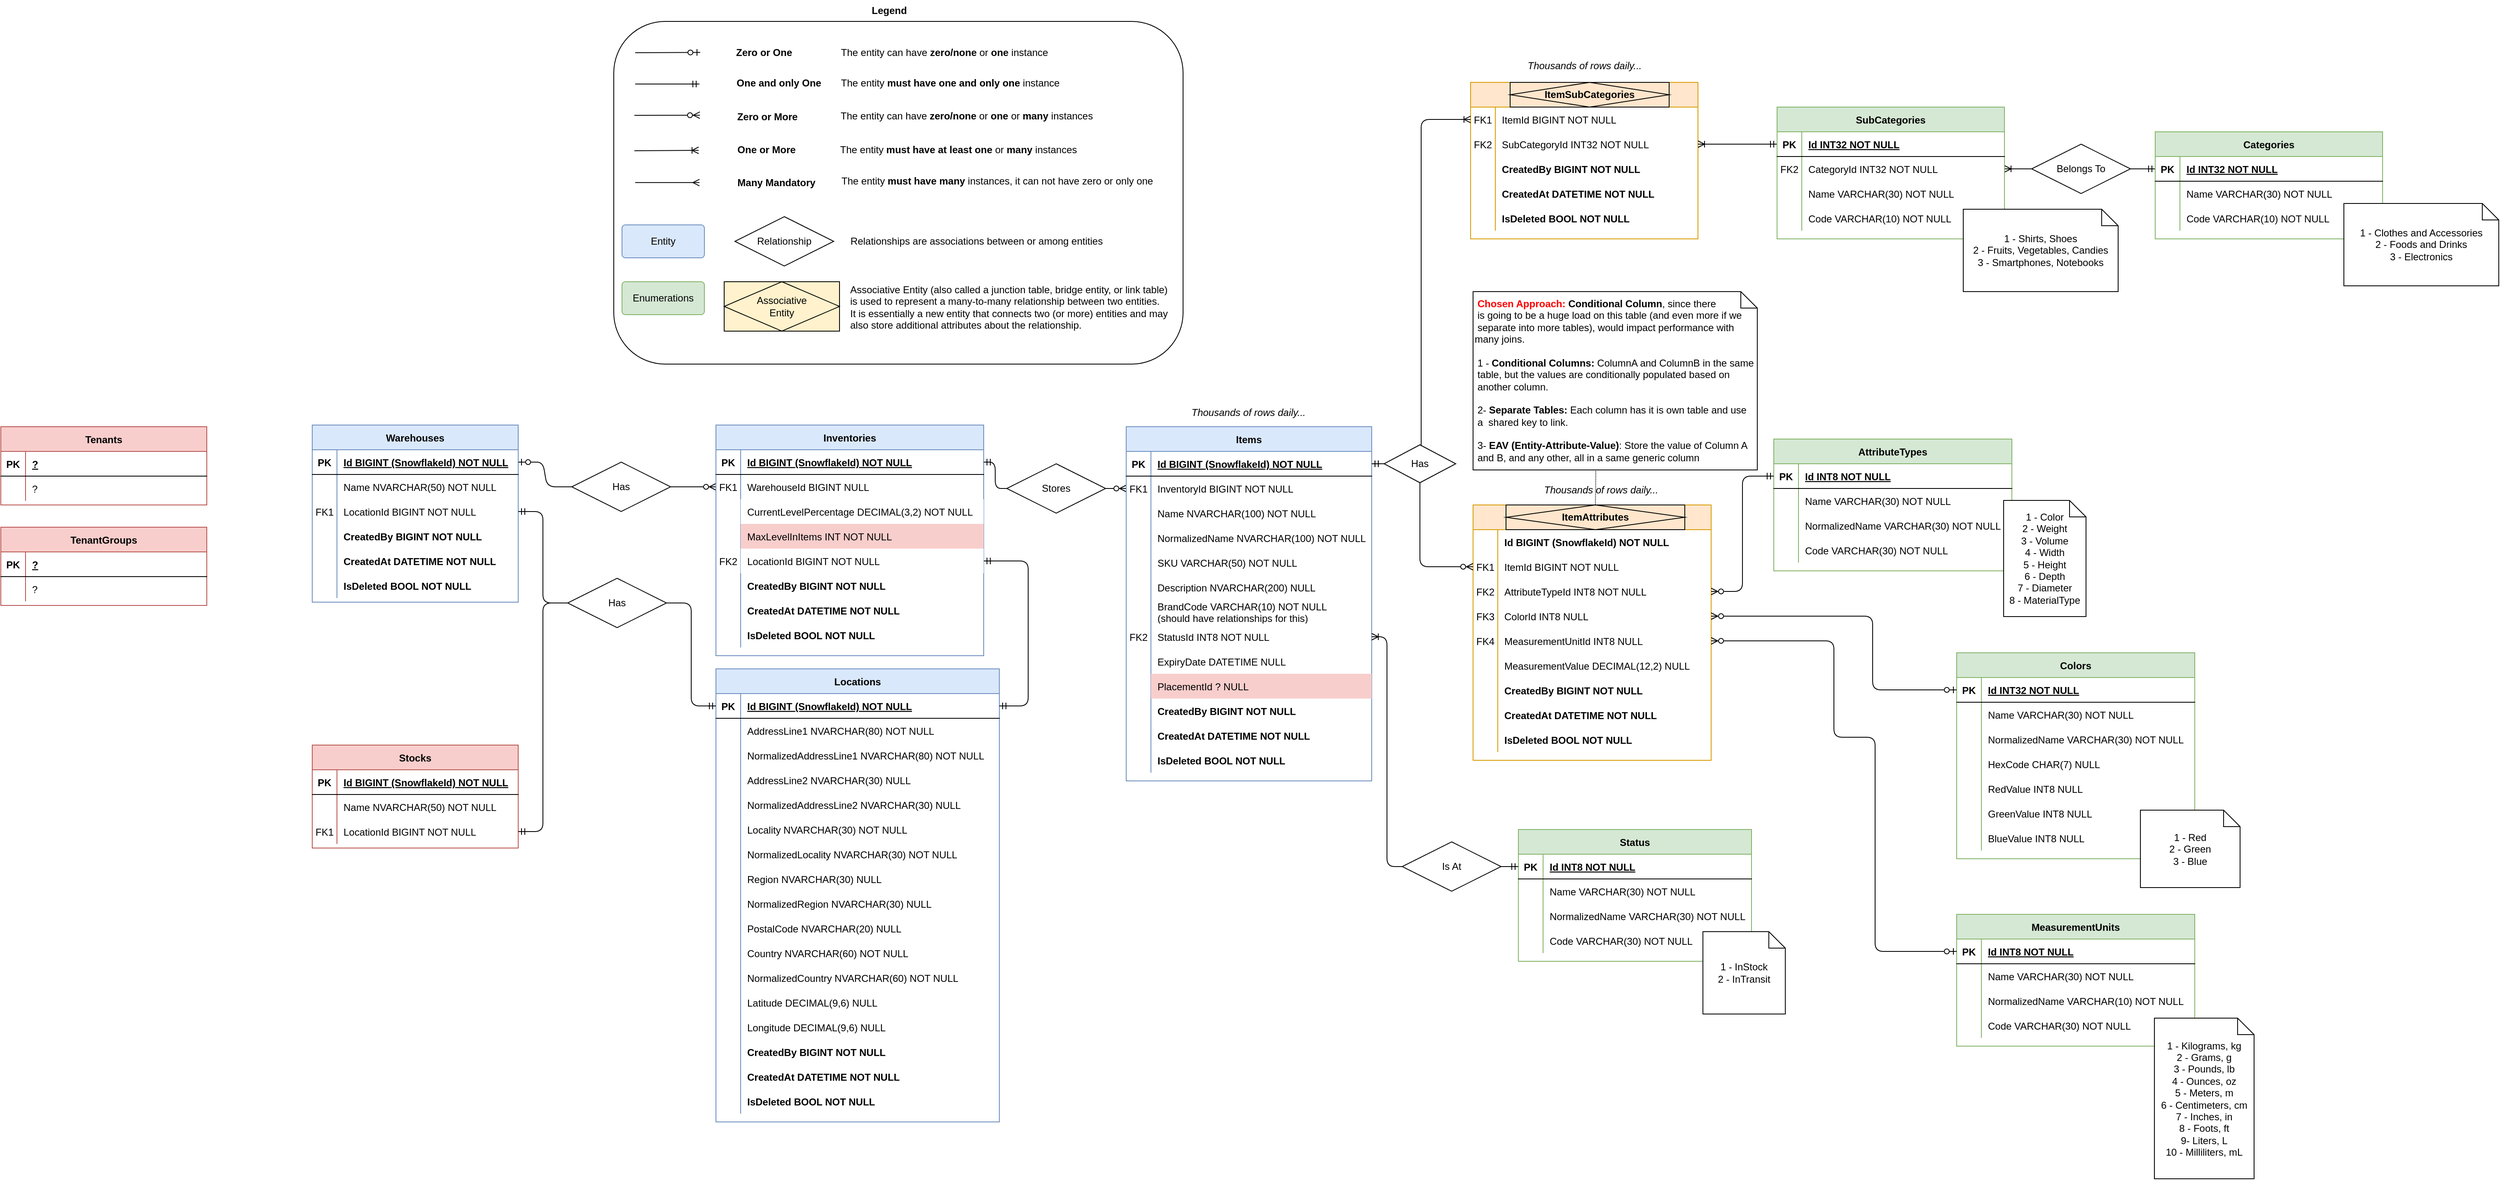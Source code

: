 <mxfile version="24.8.9">
  <diagram id="R2lEEEUBdFMjLlhIrx00" name="Page-1">
    <mxGraphModel dx="1947" dy="990" grid="0" gridSize="10" guides="1" tooltips="1" connect="1" arrows="1" fold="1" page="0" pageScale="1" pageWidth="850" pageHeight="1100" math="0" shadow="0" extFonts="Permanent Marker^https://fonts.googleapis.com/css?family=Permanent+Marker">
      <root>
        <mxCell id="0" />
        <mxCell id="1" parent="0" />
        <mxCell id="C-vyLk0tnHw3VtMMgP7b-1" value="" style="edgeStyle=entityRelationEdgeStyle;endArrow=ERzeroToMany;startArrow=none;endFill=1;startFill=0;" parent="1" source="fUC4WJSBhfxHpTZC41zH-1" target="C-vyLk0tnHw3VtMMgP7b-6" edge="1">
          <mxGeometry width="100" height="100" relative="1" as="geometry">
            <mxPoint x="340" y="720" as="sourcePoint" />
            <mxPoint x="440" y="620" as="targetPoint" />
          </mxGeometry>
        </mxCell>
        <mxCell id="C-vyLk0tnHw3VtMMgP7b-2" value="Inventories" style="shape=table;startSize=30;container=1;collapsible=1;childLayout=tableLayout;fixedRows=1;rowLines=0;fontStyle=1;align=center;resizeLast=1;fillColor=#dae8fc;strokeColor=#6c8ebf;" parent="1" vertex="1">
          <mxGeometry x="403" y="126" width="325" height="280" as="geometry" />
        </mxCell>
        <mxCell id="C-vyLk0tnHw3VtMMgP7b-3" value="" style="shape=partialRectangle;collapsible=0;dropTarget=0;pointerEvents=0;fillColor=none;points=[[0,0.5],[1,0.5]];portConstraint=eastwest;top=0;left=0;right=0;bottom=1;" parent="C-vyLk0tnHw3VtMMgP7b-2" vertex="1">
          <mxGeometry y="30" width="325" height="30" as="geometry" />
        </mxCell>
        <mxCell id="C-vyLk0tnHw3VtMMgP7b-4" value="PK" style="shape=partialRectangle;overflow=hidden;connectable=0;fillColor=none;top=0;left=0;bottom=0;right=0;fontStyle=1;" parent="C-vyLk0tnHw3VtMMgP7b-3" vertex="1">
          <mxGeometry width="30" height="30" as="geometry">
            <mxRectangle width="30" height="30" as="alternateBounds" />
          </mxGeometry>
        </mxCell>
        <mxCell id="C-vyLk0tnHw3VtMMgP7b-5" value="Id BIGINT (SnowflakeId) NOT NULL" style="shape=partialRectangle;overflow=hidden;connectable=0;fillColor=none;top=0;left=0;bottom=0;right=0;align=left;spacingLeft=6;fontStyle=5;" parent="C-vyLk0tnHw3VtMMgP7b-3" vertex="1">
          <mxGeometry x="30" width="295" height="30" as="geometry">
            <mxRectangle width="295" height="30" as="alternateBounds" />
          </mxGeometry>
        </mxCell>
        <mxCell id="C-vyLk0tnHw3VtMMgP7b-6" value="" style="shape=partialRectangle;collapsible=0;dropTarget=0;pointerEvents=0;fillColor=none;points=[[0,0.5],[1,0.5]];portConstraint=eastwest;top=0;left=0;right=0;bottom=0;" parent="C-vyLk0tnHw3VtMMgP7b-2" vertex="1">
          <mxGeometry y="60" width="325" height="30" as="geometry" />
        </mxCell>
        <mxCell id="C-vyLk0tnHw3VtMMgP7b-7" value="FK1" style="shape=partialRectangle;overflow=hidden;connectable=0;fillColor=none;top=0;left=0;bottom=0;right=0;" parent="C-vyLk0tnHw3VtMMgP7b-6" vertex="1">
          <mxGeometry width="30" height="30" as="geometry">
            <mxRectangle width="30" height="30" as="alternateBounds" />
          </mxGeometry>
        </mxCell>
        <mxCell id="C-vyLk0tnHw3VtMMgP7b-8" value="WarehouseId BIGINT NULL" style="shape=partialRectangle;overflow=hidden;connectable=0;fillColor=none;top=0;left=0;bottom=0;right=0;align=left;spacingLeft=6;" parent="C-vyLk0tnHw3VtMMgP7b-6" vertex="1">
          <mxGeometry x="30" width="295" height="30" as="geometry">
            <mxRectangle width="295" height="30" as="alternateBounds" />
          </mxGeometry>
        </mxCell>
        <mxCell id="VMCYkCw-lomGi9gkah9c-56" value="" style="shape=partialRectangle;collapsible=0;dropTarget=0;pointerEvents=0;fillColor=none;points=[[0,0.5],[1,0.5]];portConstraint=eastwest;top=0;left=0;right=0;bottom=0;" parent="C-vyLk0tnHw3VtMMgP7b-2" vertex="1">
          <mxGeometry y="90" width="325" height="30" as="geometry" />
        </mxCell>
        <mxCell id="VMCYkCw-lomGi9gkah9c-57" value="" style="shape=partialRectangle;overflow=hidden;connectable=0;fillColor=none;top=0;left=0;bottom=0;right=0;" parent="VMCYkCw-lomGi9gkah9c-56" vertex="1">
          <mxGeometry width="30" height="30" as="geometry">
            <mxRectangle width="30" height="30" as="alternateBounds" />
          </mxGeometry>
        </mxCell>
        <mxCell id="VMCYkCw-lomGi9gkah9c-58" value="CurrentLevelPercentage DECIMAL(3,2) NOT NULL" style="shape=partialRectangle;overflow=hidden;connectable=0;top=0;left=0;bottom=0;right=0;align=left;spacingLeft=6;" parent="VMCYkCw-lomGi9gkah9c-56" vertex="1">
          <mxGeometry x="30" width="295" height="30" as="geometry">
            <mxRectangle width="295" height="30" as="alternateBounds" />
          </mxGeometry>
        </mxCell>
        <mxCell id="SbyZWnYBSdtdL1ZsHb0B-54" value="" style="shape=partialRectangle;collapsible=0;dropTarget=0;pointerEvents=0;fillColor=none;points=[[0,0.5],[1,0.5]];portConstraint=eastwest;top=0;left=0;right=0;bottom=0;" parent="C-vyLk0tnHw3VtMMgP7b-2" vertex="1">
          <mxGeometry y="120" width="325" height="30" as="geometry" />
        </mxCell>
        <mxCell id="SbyZWnYBSdtdL1ZsHb0B-55" value="" style="shape=partialRectangle;overflow=hidden;connectable=0;fillColor=none;top=0;left=0;bottom=0;right=0;" parent="SbyZWnYBSdtdL1ZsHb0B-54" vertex="1">
          <mxGeometry width="30" height="30" as="geometry">
            <mxRectangle width="30" height="30" as="alternateBounds" />
          </mxGeometry>
        </mxCell>
        <mxCell id="SbyZWnYBSdtdL1ZsHb0B-56" value="MaxLevelInItems INT NOT NULL" style="shape=partialRectangle;overflow=hidden;connectable=0;fillColor=#f8cecc;top=0;left=0;bottom=0;right=0;align=left;spacingLeft=6;strokeColor=#b85450;" parent="SbyZWnYBSdtdL1ZsHb0B-54" vertex="1">
          <mxGeometry x="30" width="295" height="30" as="geometry">
            <mxRectangle width="295" height="30" as="alternateBounds" />
          </mxGeometry>
        </mxCell>
        <mxCell id="BIguiBvRB9C8eZtUYWpc-7" value="" style="shape=partialRectangle;collapsible=0;dropTarget=0;pointerEvents=0;fillColor=none;points=[[0,0.5],[1,0.5]];portConstraint=eastwest;top=0;left=0;right=0;bottom=0;" vertex="1" parent="C-vyLk0tnHw3VtMMgP7b-2">
          <mxGeometry y="150" width="325" height="30" as="geometry" />
        </mxCell>
        <mxCell id="BIguiBvRB9C8eZtUYWpc-8" value="FK2" style="shape=partialRectangle;overflow=hidden;connectable=0;fillColor=none;top=0;left=0;bottom=0;right=0;" vertex="1" parent="BIguiBvRB9C8eZtUYWpc-7">
          <mxGeometry width="30" height="30" as="geometry">
            <mxRectangle width="30" height="30" as="alternateBounds" />
          </mxGeometry>
        </mxCell>
        <mxCell id="BIguiBvRB9C8eZtUYWpc-9" value="LocationId BIGINT NOT NULL" style="shape=partialRectangle;overflow=hidden;connectable=0;top=0;left=0;bottom=0;right=0;align=left;spacingLeft=6;" vertex="1" parent="BIguiBvRB9C8eZtUYWpc-7">
          <mxGeometry x="30" width="295" height="30" as="geometry">
            <mxRectangle width="295" height="30" as="alternateBounds" />
          </mxGeometry>
        </mxCell>
        <mxCell id="VMCYkCw-lomGi9gkah9c-82" value="" style="shape=partialRectangle;collapsible=0;dropTarget=0;pointerEvents=0;fillColor=none;points=[[0,0.5],[1,0.5]];portConstraint=eastwest;top=0;left=0;right=0;bottom=0;" parent="C-vyLk0tnHw3VtMMgP7b-2" vertex="1">
          <mxGeometry y="180" width="325" height="30" as="geometry" />
        </mxCell>
        <mxCell id="VMCYkCw-lomGi9gkah9c-83" value="" style="shape=partialRectangle;overflow=hidden;connectable=0;fillColor=none;top=0;left=0;bottom=0;right=0;" parent="VMCYkCw-lomGi9gkah9c-82" vertex="1">
          <mxGeometry width="30" height="30" as="geometry">
            <mxRectangle width="30" height="30" as="alternateBounds" />
          </mxGeometry>
        </mxCell>
        <mxCell id="VMCYkCw-lomGi9gkah9c-84" value="CreatedBy BIGINT NOT NULL" style="shape=partialRectangle;overflow=hidden;connectable=0;fillColor=none;top=0;left=0;bottom=0;right=0;align=left;spacingLeft=6;fontStyle=1" parent="VMCYkCw-lomGi9gkah9c-82" vertex="1">
          <mxGeometry x="30" width="295" height="30" as="geometry">
            <mxRectangle width="295" height="30" as="alternateBounds" />
          </mxGeometry>
        </mxCell>
        <mxCell id="VMCYkCw-lomGi9gkah9c-85" value="" style="shape=partialRectangle;collapsible=0;dropTarget=0;pointerEvents=0;fillColor=none;points=[[0,0.5],[1,0.5]];portConstraint=eastwest;top=0;left=0;right=0;bottom=0;" parent="C-vyLk0tnHw3VtMMgP7b-2" vertex="1">
          <mxGeometry y="210" width="325" height="30" as="geometry" />
        </mxCell>
        <mxCell id="VMCYkCw-lomGi9gkah9c-86" value="" style="shape=partialRectangle;overflow=hidden;connectable=0;fillColor=none;top=0;left=0;bottom=0;right=0;" parent="VMCYkCw-lomGi9gkah9c-85" vertex="1">
          <mxGeometry width="30" height="30" as="geometry">
            <mxRectangle width="30" height="30" as="alternateBounds" />
          </mxGeometry>
        </mxCell>
        <mxCell id="VMCYkCw-lomGi9gkah9c-87" value="CreatedAt DATETIME NOT NULL" style="shape=partialRectangle;overflow=hidden;connectable=0;fillColor=none;top=0;left=0;bottom=0;right=0;align=left;spacingLeft=6;fontStyle=1" parent="VMCYkCw-lomGi9gkah9c-85" vertex="1">
          <mxGeometry x="30" width="295" height="30" as="geometry">
            <mxRectangle width="295" height="30" as="alternateBounds" />
          </mxGeometry>
        </mxCell>
        <mxCell id="WYjEVPU93Kq-uYExLxLy-27" value="" style="shape=partialRectangle;collapsible=0;dropTarget=0;pointerEvents=0;fillColor=none;points=[[0,0.5],[1,0.5]];portConstraint=eastwest;top=0;left=0;right=0;bottom=0;" parent="C-vyLk0tnHw3VtMMgP7b-2" vertex="1">
          <mxGeometry y="240" width="325" height="30" as="geometry" />
        </mxCell>
        <mxCell id="WYjEVPU93Kq-uYExLxLy-28" value="" style="shape=partialRectangle;overflow=hidden;connectable=0;fillColor=none;top=0;left=0;bottom=0;right=0;" parent="WYjEVPU93Kq-uYExLxLy-27" vertex="1">
          <mxGeometry width="30" height="30" as="geometry">
            <mxRectangle width="30" height="30" as="alternateBounds" />
          </mxGeometry>
        </mxCell>
        <mxCell id="WYjEVPU93Kq-uYExLxLy-29" value="IsDeleted BOOL NOT NULL" style="shape=partialRectangle;overflow=hidden;connectable=0;fillColor=none;top=0;left=0;bottom=0;right=0;align=left;spacingLeft=6;fontStyle=1" parent="WYjEVPU93Kq-uYExLxLy-27" vertex="1">
          <mxGeometry x="30" width="295" height="30" as="geometry">
            <mxRectangle width="295" height="30" as="alternateBounds" />
          </mxGeometry>
        </mxCell>
        <mxCell id="C-vyLk0tnHw3VtMMgP7b-23" value="Warehouses" style="shape=table;startSize=30;container=1;collapsible=1;childLayout=tableLayout;fixedRows=1;rowLines=0;fontStyle=1;align=center;resizeLast=1;fillColor=#dae8fc;strokeColor=#6c8ebf;" parent="1" vertex="1">
          <mxGeometry x="-87" y="126" width="250" height="215" as="geometry" />
        </mxCell>
        <mxCell id="C-vyLk0tnHw3VtMMgP7b-24" value="" style="shape=partialRectangle;collapsible=0;dropTarget=0;pointerEvents=0;fillColor=none;points=[[0,0.5],[1,0.5]];portConstraint=eastwest;top=0;left=0;right=0;bottom=1;" parent="C-vyLk0tnHw3VtMMgP7b-23" vertex="1">
          <mxGeometry y="30" width="250" height="30" as="geometry" />
        </mxCell>
        <mxCell id="C-vyLk0tnHw3VtMMgP7b-25" value="PK" style="shape=partialRectangle;overflow=hidden;connectable=0;fillColor=none;top=0;left=0;bottom=0;right=0;fontStyle=1;" parent="C-vyLk0tnHw3VtMMgP7b-24" vertex="1">
          <mxGeometry width="30" height="30" as="geometry">
            <mxRectangle width="30" height="30" as="alternateBounds" />
          </mxGeometry>
        </mxCell>
        <mxCell id="C-vyLk0tnHw3VtMMgP7b-26" value="Id BIGINT (SnowflakeId) NOT NULL " style="shape=partialRectangle;overflow=hidden;connectable=0;fillColor=none;top=0;left=0;bottom=0;right=0;align=left;spacingLeft=6;fontStyle=5;" parent="C-vyLk0tnHw3VtMMgP7b-24" vertex="1">
          <mxGeometry x="30" width="220" height="30" as="geometry">
            <mxRectangle width="220" height="30" as="alternateBounds" />
          </mxGeometry>
        </mxCell>
        <mxCell id="C-vyLk0tnHw3VtMMgP7b-27" value="" style="shape=partialRectangle;collapsible=0;dropTarget=0;pointerEvents=0;fillColor=none;points=[[0,0.5],[1,0.5]];portConstraint=eastwest;top=0;left=0;right=0;bottom=0;" parent="C-vyLk0tnHw3VtMMgP7b-23" vertex="1">
          <mxGeometry y="60" width="250" height="30" as="geometry" />
        </mxCell>
        <mxCell id="C-vyLk0tnHw3VtMMgP7b-28" value="" style="shape=partialRectangle;overflow=hidden;connectable=0;fillColor=none;top=0;left=0;bottom=0;right=0;" parent="C-vyLk0tnHw3VtMMgP7b-27" vertex="1">
          <mxGeometry width="30" height="30" as="geometry">
            <mxRectangle width="30" height="30" as="alternateBounds" />
          </mxGeometry>
        </mxCell>
        <mxCell id="C-vyLk0tnHw3VtMMgP7b-29" value="Name NVARCHAR(50) NOT NULL" style="shape=partialRectangle;overflow=hidden;connectable=0;fillColor=none;top=0;left=0;bottom=0;right=0;align=left;spacingLeft=6;" parent="C-vyLk0tnHw3VtMMgP7b-27" vertex="1">
          <mxGeometry x="30" width="220" height="30" as="geometry">
            <mxRectangle width="220" height="30" as="alternateBounds" />
          </mxGeometry>
        </mxCell>
        <mxCell id="ruVOW7CSgXWw0eyAROqj-8" value="" style="shape=partialRectangle;collapsible=0;dropTarget=0;pointerEvents=0;fillColor=none;points=[[0,0.5],[1,0.5]];portConstraint=eastwest;top=0;left=0;right=0;bottom=0;" parent="C-vyLk0tnHw3VtMMgP7b-23" vertex="1">
          <mxGeometry y="90" width="250" height="30" as="geometry" />
        </mxCell>
        <mxCell id="ruVOW7CSgXWw0eyAROqj-9" value="FK1" style="shape=partialRectangle;overflow=hidden;connectable=0;fillColor=none;top=0;left=0;bottom=0;right=0;" parent="ruVOW7CSgXWw0eyAROqj-8" vertex="1">
          <mxGeometry width="30" height="30" as="geometry">
            <mxRectangle width="30" height="30" as="alternateBounds" />
          </mxGeometry>
        </mxCell>
        <mxCell id="ruVOW7CSgXWw0eyAROqj-10" value="LocationId BIGINT NOT NULL" style="shape=partialRectangle;overflow=hidden;connectable=0;fillColor=none;top=0;left=0;bottom=0;right=0;align=left;spacingLeft=6;" parent="ruVOW7CSgXWw0eyAROqj-8" vertex="1">
          <mxGeometry x="30" width="220" height="30" as="geometry">
            <mxRectangle width="220" height="30" as="alternateBounds" />
          </mxGeometry>
        </mxCell>
        <mxCell id="VMCYkCw-lomGi9gkah9c-88" value="" style="shape=partialRectangle;collapsible=0;dropTarget=0;pointerEvents=0;fillColor=none;points=[[0,0.5],[1,0.5]];portConstraint=eastwest;top=0;left=0;right=0;bottom=0;" parent="C-vyLk0tnHw3VtMMgP7b-23" vertex="1">
          <mxGeometry y="120" width="250" height="30" as="geometry" />
        </mxCell>
        <mxCell id="VMCYkCw-lomGi9gkah9c-89" value="" style="shape=partialRectangle;overflow=hidden;connectable=0;fillColor=none;top=0;left=0;bottom=0;right=0;" parent="VMCYkCw-lomGi9gkah9c-88" vertex="1">
          <mxGeometry width="30" height="30" as="geometry">
            <mxRectangle width="30" height="30" as="alternateBounds" />
          </mxGeometry>
        </mxCell>
        <mxCell id="VMCYkCw-lomGi9gkah9c-90" value="CreatedBy BIGINT NOT NULL" style="shape=partialRectangle;overflow=hidden;connectable=0;fillColor=none;top=0;left=0;bottom=0;right=0;align=left;spacingLeft=6;fontStyle=1" parent="VMCYkCw-lomGi9gkah9c-88" vertex="1">
          <mxGeometry x="30" width="220" height="30" as="geometry">
            <mxRectangle width="220" height="30" as="alternateBounds" />
          </mxGeometry>
        </mxCell>
        <mxCell id="VMCYkCw-lomGi9gkah9c-91" value="" style="shape=partialRectangle;collapsible=0;dropTarget=0;pointerEvents=0;fillColor=none;points=[[0,0.5],[1,0.5]];portConstraint=eastwest;top=0;left=0;right=0;bottom=0;" parent="C-vyLk0tnHw3VtMMgP7b-23" vertex="1">
          <mxGeometry y="150" width="250" height="30" as="geometry" />
        </mxCell>
        <mxCell id="VMCYkCw-lomGi9gkah9c-92" value="" style="shape=partialRectangle;overflow=hidden;connectable=0;fillColor=none;top=0;left=0;bottom=0;right=0;" parent="VMCYkCw-lomGi9gkah9c-91" vertex="1">
          <mxGeometry width="30" height="30" as="geometry">
            <mxRectangle width="30" height="30" as="alternateBounds" />
          </mxGeometry>
        </mxCell>
        <mxCell id="VMCYkCw-lomGi9gkah9c-93" value="CreatedAt DATETIME NOT NULL" style="shape=partialRectangle;overflow=hidden;connectable=0;fillColor=none;top=0;left=0;bottom=0;right=0;align=left;spacingLeft=6;fontStyle=1" parent="VMCYkCw-lomGi9gkah9c-91" vertex="1">
          <mxGeometry x="30" width="220" height="30" as="geometry">
            <mxRectangle width="220" height="30" as="alternateBounds" />
          </mxGeometry>
        </mxCell>
        <mxCell id="WYjEVPU93Kq-uYExLxLy-6" value="" style="shape=partialRectangle;collapsible=0;dropTarget=0;pointerEvents=0;fillColor=none;points=[[0,0.5],[1,0.5]];portConstraint=eastwest;top=0;left=0;right=0;bottom=0;" parent="C-vyLk0tnHw3VtMMgP7b-23" vertex="1">
          <mxGeometry y="180" width="250" height="30" as="geometry" />
        </mxCell>
        <mxCell id="WYjEVPU93Kq-uYExLxLy-7" value="" style="shape=partialRectangle;overflow=hidden;connectable=0;fillColor=none;top=0;left=0;bottom=0;right=0;" parent="WYjEVPU93Kq-uYExLxLy-6" vertex="1">
          <mxGeometry width="30" height="30" as="geometry">
            <mxRectangle width="30" height="30" as="alternateBounds" />
          </mxGeometry>
        </mxCell>
        <mxCell id="WYjEVPU93Kq-uYExLxLy-8" value="IsDeleted BOOL NOT NULL" style="shape=partialRectangle;overflow=hidden;connectable=0;fillColor=none;top=0;left=0;bottom=0;right=0;align=left;spacingLeft=6;fontStyle=1" parent="WYjEVPU93Kq-uYExLxLy-6" vertex="1">
          <mxGeometry x="30" width="220" height="30" as="geometry">
            <mxRectangle width="220" height="30" as="alternateBounds" />
          </mxGeometry>
        </mxCell>
        <mxCell id="fUC4WJSBhfxHpTZC41zH-2" value="" style="edgeStyle=entityRelationEdgeStyle;endArrow=none;startArrow=ERzeroToOne;endFill=0;startFill=0;" parent="1" source="C-vyLk0tnHw3VtMMgP7b-24" target="fUC4WJSBhfxHpTZC41zH-1" edge="1">
          <mxGeometry width="100" height="100" relative="1" as="geometry">
            <mxPoint x="172" y="171" as="sourcePoint" />
            <mxPoint x="450" y="195" as="targetPoint" />
          </mxGeometry>
        </mxCell>
        <mxCell id="fUC4WJSBhfxHpTZC41zH-1" value="Has" style="shape=rhombus;perimeter=rhombusPerimeter;whiteSpace=wrap;html=1;align=center;" parent="1" vertex="1">
          <mxGeometry x="228" y="171" width="120" height="60" as="geometry" />
        </mxCell>
        <mxCell id="fUC4WJSBhfxHpTZC41zH-4" value="" style="edgeStyle=entityRelationEdgeStyle;endArrow=ERzeroToMany;startArrow=none;endFill=1;startFill=0;entryX=0;entryY=0.5;entryDx=0;entryDy=0;" parent="1" source="fUC4WJSBhfxHpTZC41zH-6" target="fUC4WJSBhfxHpTZC41zH-11" edge="1">
          <mxGeometry width="100" height="100" relative="1" as="geometry">
            <mxPoint x="879" y="716" as="sourcePoint" />
            <mxPoint x="989" y="167" as="targetPoint" />
          </mxGeometry>
        </mxCell>
        <mxCell id="fUC4WJSBhfxHpTZC41zH-5" value="" style="endArrow=none;startArrow=ERmandOne;endFill=0;startFill=0;exitX=1;exitY=0.5;exitDx=0;exitDy=0;edgeStyle=orthogonalEdgeStyle;" parent="1" source="C-vyLk0tnHw3VtMMgP7b-3" target="fUC4WJSBhfxHpTZC41zH-6" edge="1">
          <mxGeometry width="100" height="100" relative="1" as="geometry">
            <mxPoint x="711" y="167" as="sourcePoint" />
            <mxPoint x="989" y="191" as="targetPoint" />
          </mxGeometry>
        </mxCell>
        <mxCell id="fUC4WJSBhfxHpTZC41zH-6" value="Stores" style="shape=rhombus;perimeter=rhombusPerimeter;whiteSpace=wrap;html=1;align=center;" parent="1" vertex="1">
          <mxGeometry x="756" y="173" width="120" height="60" as="geometry" />
        </mxCell>
        <mxCell id="fUC4WJSBhfxHpTZC41zH-7" value="Items" style="shape=table;startSize=30;container=1;collapsible=1;childLayout=tableLayout;fixedRows=1;rowLines=0;fontStyle=1;align=center;resizeLast=1;fillColor=#dae8fc;strokeColor=#6c8ebf;" parent="1" vertex="1">
          <mxGeometry x="901" y="128" width="297.958" height="430" as="geometry" />
        </mxCell>
        <mxCell id="fUC4WJSBhfxHpTZC41zH-8" value="" style="shape=partialRectangle;collapsible=0;dropTarget=0;pointerEvents=0;fillColor=none;points=[[0,0.5],[1,0.5]];portConstraint=eastwest;top=0;left=0;right=0;bottom=1;" parent="fUC4WJSBhfxHpTZC41zH-7" vertex="1">
          <mxGeometry y="30" width="297.958" height="30" as="geometry" />
        </mxCell>
        <mxCell id="fUC4WJSBhfxHpTZC41zH-9" value="PK" style="shape=partialRectangle;overflow=hidden;connectable=0;fillColor=none;top=0;left=0;bottom=0;right=0;fontStyle=1;" parent="fUC4WJSBhfxHpTZC41zH-8" vertex="1">
          <mxGeometry width="30" height="30" as="geometry">
            <mxRectangle width="30" height="30" as="alternateBounds" />
          </mxGeometry>
        </mxCell>
        <mxCell id="fUC4WJSBhfxHpTZC41zH-10" value="Id BIGINT (SnowflakeId) NOT NULL" style="shape=partialRectangle;overflow=hidden;connectable=0;fillColor=none;top=0;left=0;bottom=0;right=0;align=left;spacingLeft=6;fontStyle=5;" parent="fUC4WJSBhfxHpTZC41zH-8" vertex="1">
          <mxGeometry x="30" width="267.958" height="30" as="geometry">
            <mxRectangle width="267.958" height="30" as="alternateBounds" />
          </mxGeometry>
        </mxCell>
        <mxCell id="fUC4WJSBhfxHpTZC41zH-11" value="" style="shape=partialRectangle;collapsible=0;dropTarget=0;pointerEvents=0;fillColor=none;points=[[0,0.5],[1,0.5]];portConstraint=eastwest;top=0;left=0;right=0;bottom=0;" parent="fUC4WJSBhfxHpTZC41zH-7" vertex="1">
          <mxGeometry y="60" width="297.958" height="30" as="geometry" />
        </mxCell>
        <mxCell id="fUC4WJSBhfxHpTZC41zH-12" value="FK1" style="shape=partialRectangle;overflow=hidden;connectable=0;fillColor=none;top=0;left=0;bottom=0;right=0;" parent="fUC4WJSBhfxHpTZC41zH-11" vertex="1">
          <mxGeometry width="30" height="30" as="geometry">
            <mxRectangle width="30" height="30" as="alternateBounds" />
          </mxGeometry>
        </mxCell>
        <mxCell id="fUC4WJSBhfxHpTZC41zH-13" value="InventoryId BIGINT NOT NULL" style="shape=partialRectangle;overflow=hidden;connectable=0;fillColor=none;top=0;left=0;bottom=0;right=0;align=left;spacingLeft=6;" parent="fUC4WJSBhfxHpTZC41zH-11" vertex="1">
          <mxGeometry x="30" width="267.958" height="30" as="geometry">
            <mxRectangle width="267.958" height="30" as="alternateBounds" />
          </mxGeometry>
        </mxCell>
        <mxCell id="VMCYkCw-lomGi9gkah9c-2" value="" style="shape=partialRectangle;collapsible=0;dropTarget=0;pointerEvents=0;fillColor=none;points=[[0,0.5],[1,0.5]];portConstraint=eastwest;top=0;left=0;right=0;bottom=0;" parent="fUC4WJSBhfxHpTZC41zH-7" vertex="1">
          <mxGeometry y="90" width="297.958" height="30" as="geometry" />
        </mxCell>
        <mxCell id="VMCYkCw-lomGi9gkah9c-3" value="" style="shape=partialRectangle;overflow=hidden;connectable=0;fillColor=none;top=0;left=0;bottom=0;right=0;" parent="VMCYkCw-lomGi9gkah9c-2" vertex="1">
          <mxGeometry width="30" height="30" as="geometry">
            <mxRectangle width="30" height="30" as="alternateBounds" />
          </mxGeometry>
        </mxCell>
        <mxCell id="VMCYkCw-lomGi9gkah9c-4" value="Name NVARCHAR(100) NOT NULL" style="shape=partialRectangle;overflow=hidden;connectable=0;fillColor=none;top=0;left=0;bottom=0;right=0;align=left;spacingLeft=6;" parent="VMCYkCw-lomGi9gkah9c-2" vertex="1">
          <mxGeometry x="30" width="267.958" height="30" as="geometry">
            <mxRectangle width="267.958" height="30" as="alternateBounds" />
          </mxGeometry>
        </mxCell>
        <mxCell id="kceFc_1xNUfV2BoX0tRE-18" value="" style="shape=partialRectangle;collapsible=0;dropTarget=0;pointerEvents=0;fillColor=none;points=[[0,0.5],[1,0.5]];portConstraint=eastwest;top=0;left=0;right=0;bottom=0;" parent="fUC4WJSBhfxHpTZC41zH-7" vertex="1">
          <mxGeometry y="120" width="297.958" height="30" as="geometry" />
        </mxCell>
        <mxCell id="kceFc_1xNUfV2BoX0tRE-19" value="" style="shape=partialRectangle;overflow=hidden;connectable=0;fillColor=none;top=0;left=0;bottom=0;right=0;" parent="kceFc_1xNUfV2BoX0tRE-18" vertex="1">
          <mxGeometry width="30" height="30" as="geometry">
            <mxRectangle width="30" height="30" as="alternateBounds" />
          </mxGeometry>
        </mxCell>
        <mxCell id="kceFc_1xNUfV2BoX0tRE-20" value="NormalizedName NVARCHAR(100) NOT NULL" style="shape=partialRectangle;overflow=hidden;connectable=0;fillColor=none;top=0;left=0;bottom=0;right=0;align=left;spacingLeft=6;" parent="kceFc_1xNUfV2BoX0tRE-18" vertex="1">
          <mxGeometry x="30" width="267.958" height="30" as="geometry">
            <mxRectangle width="267.958" height="30" as="alternateBounds" />
          </mxGeometry>
        </mxCell>
        <mxCell id="VMCYkCw-lomGi9gkah9c-59" value="" style="shape=partialRectangle;collapsible=0;dropTarget=0;pointerEvents=0;fillColor=none;points=[[0,0.5],[1,0.5]];portConstraint=eastwest;top=0;left=0;right=0;bottom=0;" parent="fUC4WJSBhfxHpTZC41zH-7" vertex="1">
          <mxGeometry y="150" width="297.958" height="30" as="geometry" />
        </mxCell>
        <mxCell id="VMCYkCw-lomGi9gkah9c-60" value="" style="shape=partialRectangle;overflow=hidden;connectable=0;fillColor=none;top=0;left=0;bottom=0;right=0;" parent="VMCYkCw-lomGi9gkah9c-59" vertex="1">
          <mxGeometry width="30" height="30" as="geometry">
            <mxRectangle width="30" height="30" as="alternateBounds" />
          </mxGeometry>
        </mxCell>
        <mxCell id="VMCYkCw-lomGi9gkah9c-61" value="SKU VARCHAR(50) NOT NULL" style="shape=partialRectangle;overflow=hidden;connectable=0;fillColor=none;top=0;left=0;bottom=0;right=0;align=left;spacingLeft=6;" parent="VMCYkCw-lomGi9gkah9c-59" vertex="1">
          <mxGeometry x="30" width="267.958" height="30" as="geometry">
            <mxRectangle width="267.958" height="30" as="alternateBounds" />
          </mxGeometry>
        </mxCell>
        <mxCell id="VMCYkCw-lomGi9gkah9c-5" value="" style="shape=partialRectangle;collapsible=0;dropTarget=0;pointerEvents=0;fillColor=none;points=[[0,0.5],[1,0.5]];portConstraint=eastwest;top=0;left=0;right=0;bottom=0;" parent="fUC4WJSBhfxHpTZC41zH-7" vertex="1">
          <mxGeometry y="180" width="297.958" height="30" as="geometry" />
        </mxCell>
        <mxCell id="VMCYkCw-lomGi9gkah9c-6" value="" style="shape=partialRectangle;overflow=hidden;connectable=0;fillColor=none;top=0;left=0;bottom=0;right=0;" parent="VMCYkCw-lomGi9gkah9c-5" vertex="1">
          <mxGeometry width="30" height="30" as="geometry">
            <mxRectangle width="30" height="30" as="alternateBounds" />
          </mxGeometry>
        </mxCell>
        <mxCell id="VMCYkCw-lomGi9gkah9c-7" value="Description NVARCHAR(200) NULL" style="shape=partialRectangle;overflow=hidden;connectable=0;fillColor=none;top=0;left=0;bottom=0;right=0;align=left;spacingLeft=6;" parent="VMCYkCw-lomGi9gkah9c-5" vertex="1">
          <mxGeometry x="30" width="267.958" height="30" as="geometry">
            <mxRectangle width="267.958" height="30" as="alternateBounds" />
          </mxGeometry>
        </mxCell>
        <mxCell id="WYjEVPU93Kq-uYExLxLy-36" value="" style="shape=partialRectangle;collapsible=0;dropTarget=0;pointerEvents=0;fillColor=none;points=[[0,0.5],[1,0.5]];portConstraint=eastwest;top=0;left=0;right=0;bottom=0;" parent="fUC4WJSBhfxHpTZC41zH-7" vertex="1">
          <mxGeometry y="210" width="297.958" height="30" as="geometry" />
        </mxCell>
        <mxCell id="WYjEVPU93Kq-uYExLxLy-37" value="" style="shape=partialRectangle;overflow=hidden;connectable=0;fillColor=none;top=0;left=0;bottom=0;right=0;" parent="WYjEVPU93Kq-uYExLxLy-36" vertex="1">
          <mxGeometry width="30" height="30" as="geometry">
            <mxRectangle width="30" height="30" as="alternateBounds" />
          </mxGeometry>
        </mxCell>
        <mxCell id="WYjEVPU93Kq-uYExLxLy-38" value="BrandCode VARCHAR(10) NOT NULL &#xa;(should have relationships for this)" style="shape=partialRectangle;overflow=hidden;connectable=0;fillColor=none;top=0;left=0;bottom=0;right=0;align=left;spacingLeft=6;fontStyle=0" parent="WYjEVPU93Kq-uYExLxLy-36" vertex="1">
          <mxGeometry x="30" width="267.958" height="30" as="geometry">
            <mxRectangle width="267.958" height="30" as="alternateBounds" />
          </mxGeometry>
        </mxCell>
        <mxCell id="VMCYkCw-lomGi9gkah9c-37" value="" style="shape=partialRectangle;collapsible=0;dropTarget=0;pointerEvents=0;fillColor=none;points=[[0,0.5],[1,0.5]];portConstraint=eastwest;top=0;left=0;right=0;bottom=0;" parent="fUC4WJSBhfxHpTZC41zH-7" vertex="1">
          <mxGeometry y="240" width="297.958" height="30" as="geometry" />
        </mxCell>
        <mxCell id="VMCYkCw-lomGi9gkah9c-38" value="FK2" style="shape=partialRectangle;overflow=hidden;connectable=0;fillColor=none;top=0;left=0;bottom=0;right=0;" parent="VMCYkCw-lomGi9gkah9c-37" vertex="1">
          <mxGeometry width="30" height="30" as="geometry">
            <mxRectangle width="30" height="30" as="alternateBounds" />
          </mxGeometry>
        </mxCell>
        <mxCell id="VMCYkCw-lomGi9gkah9c-39" value="StatusId INT8 NOT NULL" style="shape=partialRectangle;overflow=hidden;connectable=0;fillColor=none;top=0;left=0;bottom=0;right=0;align=left;spacingLeft=6;" parent="VMCYkCw-lomGi9gkah9c-37" vertex="1">
          <mxGeometry x="30" width="267.958" height="30" as="geometry">
            <mxRectangle width="267.958" height="30" as="alternateBounds" />
          </mxGeometry>
        </mxCell>
        <mxCell id="VMCYkCw-lomGi9gkah9c-50" value="" style="shape=partialRectangle;collapsible=0;dropTarget=0;pointerEvents=0;fillColor=none;points=[[0,0.5],[1,0.5]];portConstraint=eastwest;top=0;left=0;right=0;bottom=0;" parent="fUC4WJSBhfxHpTZC41zH-7" vertex="1">
          <mxGeometry y="270" width="297.958" height="30" as="geometry" />
        </mxCell>
        <mxCell id="VMCYkCw-lomGi9gkah9c-51" value="" style="shape=partialRectangle;overflow=hidden;connectable=0;fillColor=none;top=0;left=0;bottom=0;right=0;" parent="VMCYkCw-lomGi9gkah9c-50" vertex="1">
          <mxGeometry width="30" height="30" as="geometry">
            <mxRectangle width="30" height="30" as="alternateBounds" />
          </mxGeometry>
        </mxCell>
        <mxCell id="VMCYkCw-lomGi9gkah9c-52" value="ExpiryDate DATETIME NULL" style="shape=partialRectangle;overflow=hidden;connectable=0;fillColor=none;top=0;left=0;bottom=0;right=0;align=left;spacingLeft=6;" parent="VMCYkCw-lomGi9gkah9c-50" vertex="1">
          <mxGeometry x="30" width="267.958" height="30" as="geometry">
            <mxRectangle width="267.958" height="30" as="alternateBounds" />
          </mxGeometry>
        </mxCell>
        <mxCell id="VMCYkCw-lomGi9gkah9c-97" value="" style="shape=partialRectangle;collapsible=0;dropTarget=0;pointerEvents=0;fillColor=none;points=[[0,0.5],[1,0.5]];portConstraint=eastwest;top=0;left=0;right=0;bottom=0;" parent="fUC4WJSBhfxHpTZC41zH-7" vertex="1">
          <mxGeometry y="300" width="297.958" height="30" as="geometry" />
        </mxCell>
        <mxCell id="VMCYkCw-lomGi9gkah9c-98" value="" style="shape=partialRectangle;overflow=hidden;connectable=0;fillColor=none;top=0;left=0;bottom=0;right=0;" parent="VMCYkCw-lomGi9gkah9c-97" vertex="1">
          <mxGeometry width="30" height="30" as="geometry">
            <mxRectangle width="30" height="30" as="alternateBounds" />
          </mxGeometry>
        </mxCell>
        <mxCell id="VMCYkCw-lomGi9gkah9c-99" value="PlacementId ? NULL" style="shape=partialRectangle;overflow=hidden;connectable=0;fillColor=#f8cecc;top=0;left=0;bottom=0;right=0;align=left;spacingLeft=6;strokeColor=#b85450;" parent="VMCYkCw-lomGi9gkah9c-97" vertex="1">
          <mxGeometry x="30" width="267.958" height="30" as="geometry">
            <mxRectangle width="267.958" height="30" as="alternateBounds" />
          </mxGeometry>
        </mxCell>
        <mxCell id="VMCYkCw-lomGi9gkah9c-62" value="" style="shape=partialRectangle;collapsible=0;dropTarget=0;pointerEvents=0;fillColor=none;points=[[0,0.5],[1,0.5]];portConstraint=eastwest;top=0;left=0;right=0;bottom=0;" parent="fUC4WJSBhfxHpTZC41zH-7" vertex="1">
          <mxGeometry y="330" width="297.958" height="30" as="geometry" />
        </mxCell>
        <mxCell id="VMCYkCw-lomGi9gkah9c-63" value="" style="shape=partialRectangle;overflow=hidden;connectable=0;fillColor=none;top=0;left=0;bottom=0;right=0;" parent="VMCYkCw-lomGi9gkah9c-62" vertex="1">
          <mxGeometry width="30" height="30" as="geometry">
            <mxRectangle width="30" height="30" as="alternateBounds" />
          </mxGeometry>
        </mxCell>
        <mxCell id="VMCYkCw-lomGi9gkah9c-64" value="CreatedBy BIGINT NOT NULL" style="shape=partialRectangle;overflow=hidden;connectable=0;fillColor=none;top=0;left=0;bottom=0;right=0;align=left;spacingLeft=6;fontStyle=1" parent="VMCYkCw-lomGi9gkah9c-62" vertex="1">
          <mxGeometry x="30" width="267.958" height="30" as="geometry">
            <mxRectangle width="267.958" height="30" as="alternateBounds" />
          </mxGeometry>
        </mxCell>
        <mxCell id="VMCYkCw-lomGi9gkah9c-65" value="" style="shape=partialRectangle;collapsible=0;dropTarget=0;pointerEvents=0;fillColor=none;points=[[0,0.5],[1,0.5]];portConstraint=eastwest;top=0;left=0;right=0;bottom=0;" parent="fUC4WJSBhfxHpTZC41zH-7" vertex="1">
          <mxGeometry y="360" width="297.958" height="30" as="geometry" />
        </mxCell>
        <mxCell id="VMCYkCw-lomGi9gkah9c-66" value="" style="shape=partialRectangle;overflow=hidden;connectable=0;fillColor=none;top=0;left=0;bottom=0;right=0;" parent="VMCYkCw-lomGi9gkah9c-65" vertex="1">
          <mxGeometry width="30" height="30" as="geometry">
            <mxRectangle width="30" height="30" as="alternateBounds" />
          </mxGeometry>
        </mxCell>
        <mxCell id="VMCYkCw-lomGi9gkah9c-67" value="CreatedAt DATETIME NOT NULL" style="shape=partialRectangle;overflow=hidden;connectable=0;fillColor=none;top=0;left=0;bottom=0;right=0;align=left;spacingLeft=6;fontStyle=1" parent="VMCYkCw-lomGi9gkah9c-65" vertex="1">
          <mxGeometry x="30" width="267.958" height="30" as="geometry">
            <mxRectangle width="267.958" height="30" as="alternateBounds" />
          </mxGeometry>
        </mxCell>
        <mxCell id="WYjEVPU93Kq-uYExLxLy-30" value="" style="shape=partialRectangle;collapsible=0;dropTarget=0;pointerEvents=0;fillColor=none;points=[[0,0.5],[1,0.5]];portConstraint=eastwest;top=0;left=0;right=0;bottom=0;" parent="fUC4WJSBhfxHpTZC41zH-7" vertex="1">
          <mxGeometry y="390" width="297.958" height="30" as="geometry" />
        </mxCell>
        <mxCell id="WYjEVPU93Kq-uYExLxLy-31" value="" style="shape=partialRectangle;overflow=hidden;connectable=0;fillColor=none;top=0;left=0;bottom=0;right=0;" parent="WYjEVPU93Kq-uYExLxLy-30" vertex="1">
          <mxGeometry width="30" height="30" as="geometry">
            <mxRectangle width="30" height="30" as="alternateBounds" />
          </mxGeometry>
        </mxCell>
        <mxCell id="WYjEVPU93Kq-uYExLxLy-32" value="IsDeleted BOOL NOT NULL" style="shape=partialRectangle;overflow=hidden;connectable=0;fillColor=none;top=0;left=0;bottom=0;right=0;align=left;spacingLeft=6;fontStyle=1" parent="WYjEVPU93Kq-uYExLxLy-30" vertex="1">
          <mxGeometry x="30" width="267.958" height="30" as="geometry">
            <mxRectangle width="267.958" height="30" as="alternateBounds" />
          </mxGeometry>
        </mxCell>
        <mxCell id="ruVOW7CSgXWw0eyAROqj-1" value="Locations" style="shape=table;startSize=30;container=1;collapsible=1;childLayout=tableLayout;fixedRows=1;rowLines=0;fontStyle=1;align=center;resizeLast=1;fillColor=#dae8fc;strokeColor=#6c8ebf;" parent="1" vertex="1">
          <mxGeometry x="403" y="422" width="344" height="550" as="geometry" />
        </mxCell>
        <mxCell id="ruVOW7CSgXWw0eyAROqj-2" value="" style="shape=partialRectangle;collapsible=0;dropTarget=0;pointerEvents=0;fillColor=none;points=[[0,0.5],[1,0.5]];portConstraint=eastwest;top=0;left=0;right=0;bottom=1;" parent="ruVOW7CSgXWw0eyAROqj-1" vertex="1">
          <mxGeometry y="30" width="344" height="30" as="geometry" />
        </mxCell>
        <mxCell id="ruVOW7CSgXWw0eyAROqj-3" value="PK" style="shape=partialRectangle;overflow=hidden;connectable=0;fillColor=none;top=0;left=0;bottom=0;right=0;fontStyle=1;" parent="ruVOW7CSgXWw0eyAROqj-2" vertex="1">
          <mxGeometry width="30" height="30" as="geometry">
            <mxRectangle width="30" height="30" as="alternateBounds" />
          </mxGeometry>
        </mxCell>
        <mxCell id="ruVOW7CSgXWw0eyAROqj-4" value="Id BIGINT (SnowflakeId) NOT NULL" style="shape=partialRectangle;overflow=hidden;connectable=0;fillColor=none;top=0;left=0;bottom=0;right=0;align=left;spacingLeft=6;fontStyle=5;" parent="ruVOW7CSgXWw0eyAROqj-2" vertex="1">
          <mxGeometry x="30" width="314" height="30" as="geometry">
            <mxRectangle width="314" height="30" as="alternateBounds" />
          </mxGeometry>
        </mxCell>
        <mxCell id="ruVOW7CSgXWw0eyAROqj-5" value="" style="shape=partialRectangle;collapsible=0;dropTarget=0;pointerEvents=0;fillColor=none;points=[[0,0.5],[1,0.5]];portConstraint=eastwest;top=0;left=0;right=0;bottom=0;" parent="ruVOW7CSgXWw0eyAROqj-1" vertex="1">
          <mxGeometry y="60" width="344" height="30" as="geometry" />
        </mxCell>
        <mxCell id="ruVOW7CSgXWw0eyAROqj-6" value="" style="shape=partialRectangle;overflow=hidden;connectable=0;fillColor=none;top=0;left=0;bottom=0;right=0;" parent="ruVOW7CSgXWw0eyAROqj-5" vertex="1">
          <mxGeometry width="30" height="30" as="geometry">
            <mxRectangle width="30" height="30" as="alternateBounds" />
          </mxGeometry>
        </mxCell>
        <mxCell id="ruVOW7CSgXWw0eyAROqj-7" value="AddressLine1 NVARCHAR(80) NOT NULL" style="shape=partialRectangle;overflow=hidden;connectable=0;fillColor=none;top=0;left=0;bottom=0;right=0;align=left;spacingLeft=6;" parent="ruVOW7CSgXWw0eyAROqj-5" vertex="1">
          <mxGeometry x="30" width="314" height="30" as="geometry">
            <mxRectangle width="314" height="30" as="alternateBounds" />
          </mxGeometry>
        </mxCell>
        <mxCell id="WYjEVPU93Kq-uYExLxLy-9" value="" style="shape=partialRectangle;collapsible=0;dropTarget=0;pointerEvents=0;fillColor=none;points=[[0,0.5],[1,0.5]];portConstraint=eastwest;top=0;left=0;right=0;bottom=0;" parent="ruVOW7CSgXWw0eyAROqj-1" vertex="1">
          <mxGeometry y="90" width="344" height="30" as="geometry" />
        </mxCell>
        <mxCell id="WYjEVPU93Kq-uYExLxLy-10" value="" style="shape=partialRectangle;overflow=hidden;connectable=0;fillColor=none;top=0;left=0;bottom=0;right=0;" parent="WYjEVPU93Kq-uYExLxLy-9" vertex="1">
          <mxGeometry width="30" height="30" as="geometry">
            <mxRectangle width="30" height="30" as="alternateBounds" />
          </mxGeometry>
        </mxCell>
        <mxCell id="WYjEVPU93Kq-uYExLxLy-11" value="NormalizedAddressLine1 NVARCHAR(80) NOT NULL" style="shape=partialRectangle;overflow=hidden;connectable=0;fillColor=none;top=0;left=0;bottom=0;right=0;align=left;spacingLeft=6;" parent="WYjEVPU93Kq-uYExLxLy-9" vertex="1">
          <mxGeometry x="30" width="314" height="30" as="geometry">
            <mxRectangle width="314" height="30" as="alternateBounds" />
          </mxGeometry>
        </mxCell>
        <mxCell id="ruVOW7CSgXWw0eyAROqj-11" value="" style="shape=partialRectangle;collapsible=0;dropTarget=0;pointerEvents=0;fillColor=none;points=[[0,0.5],[1,0.5]];portConstraint=eastwest;top=0;left=0;right=0;bottom=0;" parent="ruVOW7CSgXWw0eyAROqj-1" vertex="1">
          <mxGeometry y="120" width="344" height="30" as="geometry" />
        </mxCell>
        <mxCell id="ruVOW7CSgXWw0eyAROqj-12" value="" style="shape=partialRectangle;overflow=hidden;connectable=0;fillColor=none;top=0;left=0;bottom=0;right=0;" parent="ruVOW7CSgXWw0eyAROqj-11" vertex="1">
          <mxGeometry width="30" height="30" as="geometry">
            <mxRectangle width="30" height="30" as="alternateBounds" />
          </mxGeometry>
        </mxCell>
        <mxCell id="ruVOW7CSgXWw0eyAROqj-13" value="AddressLine2 NVARCHAR(30) NULL" style="shape=partialRectangle;overflow=hidden;connectable=0;fillColor=none;top=0;left=0;bottom=0;right=0;align=left;spacingLeft=6;" parent="ruVOW7CSgXWw0eyAROqj-11" vertex="1">
          <mxGeometry x="30" width="314" height="30" as="geometry">
            <mxRectangle width="314" height="30" as="alternateBounds" />
          </mxGeometry>
        </mxCell>
        <mxCell id="WYjEVPU93Kq-uYExLxLy-12" value="" style="shape=partialRectangle;collapsible=0;dropTarget=0;pointerEvents=0;fillColor=none;points=[[0,0.5],[1,0.5]];portConstraint=eastwest;top=0;left=0;right=0;bottom=0;" parent="ruVOW7CSgXWw0eyAROqj-1" vertex="1">
          <mxGeometry y="150" width="344" height="30" as="geometry" />
        </mxCell>
        <mxCell id="WYjEVPU93Kq-uYExLxLy-13" value="" style="shape=partialRectangle;overflow=hidden;connectable=0;fillColor=none;top=0;left=0;bottom=0;right=0;" parent="WYjEVPU93Kq-uYExLxLy-12" vertex="1">
          <mxGeometry width="30" height="30" as="geometry">
            <mxRectangle width="30" height="30" as="alternateBounds" />
          </mxGeometry>
        </mxCell>
        <mxCell id="WYjEVPU93Kq-uYExLxLy-14" value="NormalizedAddressLine2 NVARCHAR(30) NULL" style="shape=partialRectangle;overflow=hidden;connectable=0;fillColor=none;top=0;left=0;bottom=0;right=0;align=left;spacingLeft=6;" parent="WYjEVPU93Kq-uYExLxLy-12" vertex="1">
          <mxGeometry x="30" width="314" height="30" as="geometry">
            <mxRectangle width="314" height="30" as="alternateBounds" />
          </mxGeometry>
        </mxCell>
        <mxCell id="ruVOW7CSgXWw0eyAROqj-14" value="" style="shape=partialRectangle;collapsible=0;dropTarget=0;pointerEvents=0;fillColor=none;points=[[0,0.5],[1,0.5]];portConstraint=eastwest;top=0;left=0;right=0;bottom=0;" parent="ruVOW7CSgXWw0eyAROqj-1" vertex="1">
          <mxGeometry y="180" width="344" height="30" as="geometry" />
        </mxCell>
        <mxCell id="ruVOW7CSgXWw0eyAROqj-15" value="" style="shape=partialRectangle;overflow=hidden;connectable=0;fillColor=none;top=0;left=0;bottom=0;right=0;" parent="ruVOW7CSgXWw0eyAROqj-14" vertex="1">
          <mxGeometry width="30" height="30" as="geometry">
            <mxRectangle width="30" height="30" as="alternateBounds" />
          </mxGeometry>
        </mxCell>
        <mxCell id="ruVOW7CSgXWw0eyAROqj-16" value="Locality NVARCHAR(30) NOT NULL" style="shape=partialRectangle;overflow=hidden;connectable=0;fillColor=none;top=0;left=0;bottom=0;right=0;align=left;spacingLeft=6;" parent="ruVOW7CSgXWw0eyAROqj-14" vertex="1">
          <mxGeometry x="30" width="314" height="30" as="geometry">
            <mxRectangle width="314" height="30" as="alternateBounds" />
          </mxGeometry>
        </mxCell>
        <mxCell id="WYjEVPU93Kq-uYExLxLy-15" value="" style="shape=partialRectangle;collapsible=0;dropTarget=0;pointerEvents=0;fillColor=none;points=[[0,0.5],[1,0.5]];portConstraint=eastwest;top=0;left=0;right=0;bottom=0;" parent="ruVOW7CSgXWw0eyAROqj-1" vertex="1">
          <mxGeometry y="210" width="344" height="30" as="geometry" />
        </mxCell>
        <mxCell id="WYjEVPU93Kq-uYExLxLy-16" value="" style="shape=partialRectangle;overflow=hidden;connectable=0;fillColor=none;top=0;left=0;bottom=0;right=0;" parent="WYjEVPU93Kq-uYExLxLy-15" vertex="1">
          <mxGeometry width="30" height="30" as="geometry">
            <mxRectangle width="30" height="30" as="alternateBounds" />
          </mxGeometry>
        </mxCell>
        <mxCell id="WYjEVPU93Kq-uYExLxLy-17" value="NormalizedLocality NVARCHAR(30) NOT NULL" style="shape=partialRectangle;overflow=hidden;connectable=0;fillColor=none;top=0;left=0;bottom=0;right=0;align=left;spacingLeft=6;" parent="WYjEVPU93Kq-uYExLxLy-15" vertex="1">
          <mxGeometry x="30" width="314" height="30" as="geometry">
            <mxRectangle width="314" height="30" as="alternateBounds" />
          </mxGeometry>
        </mxCell>
        <mxCell id="ruVOW7CSgXWw0eyAROqj-17" value="" style="shape=partialRectangle;collapsible=0;dropTarget=0;pointerEvents=0;fillColor=none;points=[[0,0.5],[1,0.5]];portConstraint=eastwest;top=0;left=0;right=0;bottom=0;" parent="ruVOW7CSgXWw0eyAROqj-1" vertex="1">
          <mxGeometry y="240" width="344" height="30" as="geometry" />
        </mxCell>
        <mxCell id="ruVOW7CSgXWw0eyAROqj-18" value="" style="shape=partialRectangle;overflow=hidden;connectable=0;fillColor=none;top=0;left=0;bottom=0;right=0;" parent="ruVOW7CSgXWw0eyAROqj-17" vertex="1">
          <mxGeometry width="30" height="30" as="geometry">
            <mxRectangle width="30" height="30" as="alternateBounds" />
          </mxGeometry>
        </mxCell>
        <mxCell id="ruVOW7CSgXWw0eyAROqj-19" value="Region NVARCHAR(30) NULL" style="shape=partialRectangle;overflow=hidden;connectable=0;fillColor=none;top=0;left=0;bottom=0;right=0;align=left;spacingLeft=6;" parent="ruVOW7CSgXWw0eyAROqj-17" vertex="1">
          <mxGeometry x="30" width="314" height="30" as="geometry">
            <mxRectangle width="314" height="30" as="alternateBounds" />
          </mxGeometry>
        </mxCell>
        <mxCell id="WYjEVPU93Kq-uYExLxLy-18" value="" style="shape=partialRectangle;collapsible=0;dropTarget=0;pointerEvents=0;fillColor=none;points=[[0,0.5],[1,0.5]];portConstraint=eastwest;top=0;left=0;right=0;bottom=0;" parent="ruVOW7CSgXWw0eyAROqj-1" vertex="1">
          <mxGeometry y="270" width="344" height="30" as="geometry" />
        </mxCell>
        <mxCell id="WYjEVPU93Kq-uYExLxLy-19" value="" style="shape=partialRectangle;overflow=hidden;connectable=0;fillColor=none;top=0;left=0;bottom=0;right=0;" parent="WYjEVPU93Kq-uYExLxLy-18" vertex="1">
          <mxGeometry width="30" height="30" as="geometry">
            <mxRectangle width="30" height="30" as="alternateBounds" />
          </mxGeometry>
        </mxCell>
        <mxCell id="WYjEVPU93Kq-uYExLxLy-20" value="NormalizedRegion NVARCHAR(30) NULL" style="shape=partialRectangle;overflow=hidden;connectable=0;fillColor=none;top=0;left=0;bottom=0;right=0;align=left;spacingLeft=6;" parent="WYjEVPU93Kq-uYExLxLy-18" vertex="1">
          <mxGeometry x="30" width="314" height="30" as="geometry">
            <mxRectangle width="314" height="30" as="alternateBounds" />
          </mxGeometry>
        </mxCell>
        <mxCell id="ruVOW7CSgXWw0eyAROqj-20" value="" style="shape=partialRectangle;collapsible=0;dropTarget=0;pointerEvents=0;fillColor=none;points=[[0,0.5],[1,0.5]];portConstraint=eastwest;top=0;left=0;right=0;bottom=0;" parent="ruVOW7CSgXWw0eyAROqj-1" vertex="1">
          <mxGeometry y="300" width="344" height="30" as="geometry" />
        </mxCell>
        <mxCell id="ruVOW7CSgXWw0eyAROqj-21" value="" style="shape=partialRectangle;overflow=hidden;connectable=0;fillColor=none;top=0;left=0;bottom=0;right=0;" parent="ruVOW7CSgXWw0eyAROqj-20" vertex="1">
          <mxGeometry width="30" height="30" as="geometry">
            <mxRectangle width="30" height="30" as="alternateBounds" />
          </mxGeometry>
        </mxCell>
        <mxCell id="ruVOW7CSgXWw0eyAROqj-22" value="PostalCode NVARCHAR(20) NULL" style="shape=partialRectangle;overflow=hidden;connectable=0;fillColor=none;top=0;left=0;bottom=0;right=0;align=left;spacingLeft=6;" parent="ruVOW7CSgXWw0eyAROqj-20" vertex="1">
          <mxGeometry x="30" width="314" height="30" as="geometry">
            <mxRectangle width="314" height="30" as="alternateBounds" />
          </mxGeometry>
        </mxCell>
        <mxCell id="ruVOW7CSgXWw0eyAROqj-23" value="" style="shape=partialRectangle;collapsible=0;dropTarget=0;pointerEvents=0;fillColor=none;points=[[0,0.5],[1,0.5]];portConstraint=eastwest;top=0;left=0;right=0;bottom=0;" parent="ruVOW7CSgXWw0eyAROqj-1" vertex="1">
          <mxGeometry y="330" width="344" height="30" as="geometry" />
        </mxCell>
        <mxCell id="ruVOW7CSgXWw0eyAROqj-24" value="" style="shape=partialRectangle;overflow=hidden;connectable=0;fillColor=none;top=0;left=0;bottom=0;right=0;" parent="ruVOW7CSgXWw0eyAROqj-23" vertex="1">
          <mxGeometry width="30" height="30" as="geometry">
            <mxRectangle width="30" height="30" as="alternateBounds" />
          </mxGeometry>
        </mxCell>
        <mxCell id="ruVOW7CSgXWw0eyAROqj-25" value="Country NVARCHAR(60) NOT NULL" style="shape=partialRectangle;overflow=hidden;connectable=0;fillColor=none;top=0;left=0;bottom=0;right=0;align=left;spacingLeft=6;" parent="ruVOW7CSgXWw0eyAROqj-23" vertex="1">
          <mxGeometry x="30" width="314" height="30" as="geometry">
            <mxRectangle width="314" height="30" as="alternateBounds" />
          </mxGeometry>
        </mxCell>
        <mxCell id="WYjEVPU93Kq-uYExLxLy-21" value="" style="shape=partialRectangle;collapsible=0;dropTarget=0;pointerEvents=0;fillColor=none;points=[[0,0.5],[1,0.5]];portConstraint=eastwest;top=0;left=0;right=0;bottom=0;" parent="ruVOW7CSgXWw0eyAROqj-1" vertex="1">
          <mxGeometry y="360" width="344" height="30" as="geometry" />
        </mxCell>
        <mxCell id="WYjEVPU93Kq-uYExLxLy-22" value="" style="shape=partialRectangle;overflow=hidden;connectable=0;fillColor=none;top=0;left=0;bottom=0;right=0;" parent="WYjEVPU93Kq-uYExLxLy-21" vertex="1">
          <mxGeometry width="30" height="30" as="geometry">
            <mxRectangle width="30" height="30" as="alternateBounds" />
          </mxGeometry>
        </mxCell>
        <mxCell id="WYjEVPU93Kq-uYExLxLy-23" value="NormalizedCountry NVARCHAR(60) NOT NULL" style="shape=partialRectangle;overflow=hidden;connectable=0;fillColor=none;top=0;left=0;bottom=0;right=0;align=left;spacingLeft=6;" parent="WYjEVPU93Kq-uYExLxLy-21" vertex="1">
          <mxGeometry x="30" width="314" height="30" as="geometry">
            <mxRectangle width="314" height="30" as="alternateBounds" />
          </mxGeometry>
        </mxCell>
        <mxCell id="ruVOW7CSgXWw0eyAROqj-26" value="" style="shape=partialRectangle;collapsible=0;dropTarget=0;pointerEvents=0;fillColor=none;points=[[0,0.5],[1,0.5]];portConstraint=eastwest;top=0;left=0;right=0;bottom=0;" parent="ruVOW7CSgXWw0eyAROqj-1" vertex="1">
          <mxGeometry y="390" width="344" height="30" as="geometry" />
        </mxCell>
        <mxCell id="ruVOW7CSgXWw0eyAROqj-27" value="" style="shape=partialRectangle;overflow=hidden;connectable=0;fillColor=none;top=0;left=0;bottom=0;right=0;" parent="ruVOW7CSgXWw0eyAROqj-26" vertex="1">
          <mxGeometry width="30" height="30" as="geometry">
            <mxRectangle width="30" height="30" as="alternateBounds" />
          </mxGeometry>
        </mxCell>
        <mxCell id="ruVOW7CSgXWw0eyAROqj-28" value="Latitude DECIMAL(9,6) NULL" style="shape=partialRectangle;overflow=hidden;connectable=0;fillColor=none;top=0;left=0;bottom=0;right=0;align=left;spacingLeft=6;" parent="ruVOW7CSgXWw0eyAROqj-26" vertex="1">
          <mxGeometry x="30" width="314" height="30" as="geometry">
            <mxRectangle width="314" height="30" as="alternateBounds" />
          </mxGeometry>
        </mxCell>
        <mxCell id="ruVOW7CSgXWw0eyAROqj-29" value="" style="shape=partialRectangle;collapsible=0;dropTarget=0;pointerEvents=0;fillColor=none;points=[[0,0.5],[1,0.5]];portConstraint=eastwest;top=0;left=0;right=0;bottom=0;" parent="ruVOW7CSgXWw0eyAROqj-1" vertex="1">
          <mxGeometry y="420" width="344" height="30" as="geometry" />
        </mxCell>
        <mxCell id="ruVOW7CSgXWw0eyAROqj-30" value="" style="shape=partialRectangle;overflow=hidden;connectable=0;fillColor=none;top=0;left=0;bottom=0;right=0;" parent="ruVOW7CSgXWw0eyAROqj-29" vertex="1">
          <mxGeometry width="30" height="30" as="geometry">
            <mxRectangle width="30" height="30" as="alternateBounds" />
          </mxGeometry>
        </mxCell>
        <mxCell id="ruVOW7CSgXWw0eyAROqj-31" value="Longitude DECIMAL(9,6) NULL" style="shape=partialRectangle;overflow=hidden;connectable=0;fillColor=none;top=0;left=0;bottom=0;right=0;align=left;spacingLeft=6;" parent="ruVOW7CSgXWw0eyAROqj-29" vertex="1">
          <mxGeometry x="30" width="314" height="30" as="geometry">
            <mxRectangle width="314" height="30" as="alternateBounds" />
          </mxGeometry>
        </mxCell>
        <mxCell id="VMCYkCw-lomGi9gkah9c-76" value="" style="shape=partialRectangle;collapsible=0;dropTarget=0;pointerEvents=0;fillColor=none;points=[[0,0.5],[1,0.5]];portConstraint=eastwest;top=0;left=0;right=0;bottom=0;" parent="ruVOW7CSgXWw0eyAROqj-1" vertex="1">
          <mxGeometry y="450" width="344" height="30" as="geometry" />
        </mxCell>
        <mxCell id="VMCYkCw-lomGi9gkah9c-77" value="" style="shape=partialRectangle;overflow=hidden;connectable=0;fillColor=none;top=0;left=0;bottom=0;right=0;" parent="VMCYkCw-lomGi9gkah9c-76" vertex="1">
          <mxGeometry width="30" height="30" as="geometry">
            <mxRectangle width="30" height="30" as="alternateBounds" />
          </mxGeometry>
        </mxCell>
        <mxCell id="VMCYkCw-lomGi9gkah9c-78" value="CreatedBy BIGINT NOT NULL" style="shape=partialRectangle;overflow=hidden;connectable=0;fillColor=none;top=0;left=0;bottom=0;right=0;align=left;spacingLeft=6;fontStyle=1" parent="VMCYkCw-lomGi9gkah9c-76" vertex="1">
          <mxGeometry x="30" width="314" height="30" as="geometry">
            <mxRectangle width="314" height="30" as="alternateBounds" />
          </mxGeometry>
        </mxCell>
        <mxCell id="VMCYkCw-lomGi9gkah9c-79" value="" style="shape=partialRectangle;collapsible=0;dropTarget=0;pointerEvents=0;fillColor=none;points=[[0,0.5],[1,0.5]];portConstraint=eastwest;top=0;left=0;right=0;bottom=0;" parent="ruVOW7CSgXWw0eyAROqj-1" vertex="1">
          <mxGeometry y="480" width="344" height="30" as="geometry" />
        </mxCell>
        <mxCell id="VMCYkCw-lomGi9gkah9c-80" value="" style="shape=partialRectangle;overflow=hidden;connectable=0;fillColor=none;top=0;left=0;bottom=0;right=0;" parent="VMCYkCw-lomGi9gkah9c-79" vertex="1">
          <mxGeometry width="30" height="30" as="geometry">
            <mxRectangle width="30" height="30" as="alternateBounds" />
          </mxGeometry>
        </mxCell>
        <mxCell id="VMCYkCw-lomGi9gkah9c-81" value="CreatedAt DATETIME NOT NULL" style="shape=partialRectangle;overflow=hidden;connectable=0;fillColor=none;top=0;left=0;bottom=0;right=0;align=left;spacingLeft=6;fontStyle=1" parent="VMCYkCw-lomGi9gkah9c-79" vertex="1">
          <mxGeometry x="30" width="314" height="30" as="geometry">
            <mxRectangle width="314" height="30" as="alternateBounds" />
          </mxGeometry>
        </mxCell>
        <mxCell id="WYjEVPU93Kq-uYExLxLy-24" value="" style="shape=partialRectangle;collapsible=0;dropTarget=0;pointerEvents=0;fillColor=none;points=[[0,0.5],[1,0.5]];portConstraint=eastwest;top=0;left=0;right=0;bottom=0;" parent="ruVOW7CSgXWw0eyAROqj-1" vertex="1">
          <mxGeometry y="510" width="344" height="30" as="geometry" />
        </mxCell>
        <mxCell id="WYjEVPU93Kq-uYExLxLy-25" value="" style="shape=partialRectangle;overflow=hidden;connectable=0;fillColor=none;top=0;left=0;bottom=0;right=0;" parent="WYjEVPU93Kq-uYExLxLy-24" vertex="1">
          <mxGeometry width="30" height="30" as="geometry">
            <mxRectangle width="30" height="30" as="alternateBounds" />
          </mxGeometry>
        </mxCell>
        <mxCell id="WYjEVPU93Kq-uYExLxLy-26" value="IsDeleted BOOL NOT NULL" style="shape=partialRectangle;overflow=hidden;connectable=0;fillColor=none;top=0;left=0;bottom=0;right=0;align=left;spacingLeft=6;fontStyle=1" parent="WYjEVPU93Kq-uYExLxLy-24" vertex="1">
          <mxGeometry x="30" width="314" height="30" as="geometry">
            <mxRectangle width="314" height="30" as="alternateBounds" />
          </mxGeometry>
        </mxCell>
        <mxCell id="ruVOW7CSgXWw0eyAROqj-32" value="" style="edgeStyle=entityRelationEdgeStyle;endArrow=ERmandOne;startArrow=none;endFill=0;startFill=0;entryX=0;entryY=0.5;entryDx=0;entryDy=0;" parent="1" source="ruVOW7CSgXWw0eyAROqj-34" target="ruVOW7CSgXWw0eyAROqj-2" edge="1">
          <mxGeometry width="100" height="100" relative="1" as="geometry">
            <mxPoint x="329" y="861" as="sourcePoint" />
            <mxPoint x="392" y="342" as="targetPoint" />
          </mxGeometry>
        </mxCell>
        <mxCell id="ruVOW7CSgXWw0eyAROqj-33" value="" style="edgeStyle=entityRelationEdgeStyle;endArrow=none;startArrow=ERmandOne;endFill=0;startFill=0;exitX=1;exitY=0.5;exitDx=0;exitDy=0;" parent="1" source="ruVOW7CSgXWw0eyAROqj-8" target="ruVOW7CSgXWw0eyAROqj-34" edge="1">
          <mxGeometry width="100" height="100" relative="1" as="geometry">
            <mxPoint x="156" y="312" as="sourcePoint" />
            <mxPoint x="439" y="336" as="targetPoint" />
          </mxGeometry>
        </mxCell>
        <mxCell id="ruVOW7CSgXWw0eyAROqj-34" value="Has" style="shape=rhombus;perimeter=rhombusPerimeter;whiteSpace=wrap;html=1;align=center;" parent="1" vertex="1">
          <mxGeometry x="223" y="312" width="120" height="60" as="geometry" />
        </mxCell>
        <mxCell id="ruVOW7CSgXWw0eyAROqj-42" value="Stocks" style="shape=table;startSize=30;container=1;collapsible=1;childLayout=tableLayout;fixedRows=1;rowLines=0;fontStyle=1;align=center;resizeLast=1;fillColor=#f8cecc;strokeColor=#b85450;" parent="1" vertex="1">
          <mxGeometry x="-87" y="514.5" width="250" height="125" as="geometry" />
        </mxCell>
        <mxCell id="ruVOW7CSgXWw0eyAROqj-43" value="" style="shape=partialRectangle;collapsible=0;dropTarget=0;pointerEvents=0;fillColor=none;points=[[0,0.5],[1,0.5]];portConstraint=eastwest;top=0;left=0;right=0;bottom=1;" parent="ruVOW7CSgXWw0eyAROqj-42" vertex="1">
          <mxGeometry y="30" width="250" height="30" as="geometry" />
        </mxCell>
        <mxCell id="ruVOW7CSgXWw0eyAROqj-44" value="PK" style="shape=partialRectangle;overflow=hidden;connectable=0;fillColor=none;top=0;left=0;bottom=0;right=0;fontStyle=1;" parent="ruVOW7CSgXWw0eyAROqj-43" vertex="1">
          <mxGeometry width="30" height="30" as="geometry">
            <mxRectangle width="30" height="30" as="alternateBounds" />
          </mxGeometry>
        </mxCell>
        <mxCell id="ruVOW7CSgXWw0eyAROqj-45" value="Id BIGINT (SnowflakeId) NOT NULL" style="shape=partialRectangle;overflow=hidden;connectable=0;fillColor=none;top=0;left=0;bottom=0;right=0;align=left;spacingLeft=6;fontStyle=5;" parent="ruVOW7CSgXWw0eyAROqj-43" vertex="1">
          <mxGeometry x="30" width="220" height="30" as="geometry">
            <mxRectangle width="220" height="30" as="alternateBounds" />
          </mxGeometry>
        </mxCell>
        <mxCell id="ruVOW7CSgXWw0eyAROqj-46" value="" style="shape=partialRectangle;collapsible=0;dropTarget=0;pointerEvents=0;fillColor=none;points=[[0,0.5],[1,0.5]];portConstraint=eastwest;top=0;left=0;right=0;bottom=0;" parent="ruVOW7CSgXWw0eyAROqj-42" vertex="1">
          <mxGeometry y="60" width="250" height="30" as="geometry" />
        </mxCell>
        <mxCell id="ruVOW7CSgXWw0eyAROqj-47" value="" style="shape=partialRectangle;overflow=hidden;connectable=0;fillColor=none;top=0;left=0;bottom=0;right=0;" parent="ruVOW7CSgXWw0eyAROqj-46" vertex="1">
          <mxGeometry width="30" height="30" as="geometry">
            <mxRectangle width="30" height="30" as="alternateBounds" />
          </mxGeometry>
        </mxCell>
        <mxCell id="ruVOW7CSgXWw0eyAROqj-48" value="Name NVARCHAR(50) NOT NULL" style="shape=partialRectangle;overflow=hidden;connectable=0;fillColor=none;top=0;left=0;bottom=0;right=0;align=left;spacingLeft=6;" parent="ruVOW7CSgXWw0eyAROqj-46" vertex="1">
          <mxGeometry x="30" width="220" height="30" as="geometry">
            <mxRectangle width="220" height="30" as="alternateBounds" />
          </mxGeometry>
        </mxCell>
        <mxCell id="ruVOW7CSgXWw0eyAROqj-49" value="" style="shape=partialRectangle;collapsible=0;dropTarget=0;pointerEvents=0;fillColor=none;points=[[0,0.5],[1,0.5]];portConstraint=eastwest;top=0;left=0;right=0;bottom=0;" parent="ruVOW7CSgXWw0eyAROqj-42" vertex="1">
          <mxGeometry y="90" width="250" height="30" as="geometry" />
        </mxCell>
        <mxCell id="ruVOW7CSgXWw0eyAROqj-50" value="FK1" style="shape=partialRectangle;overflow=hidden;connectable=0;fillColor=none;top=0;left=0;bottom=0;right=0;" parent="ruVOW7CSgXWw0eyAROqj-49" vertex="1">
          <mxGeometry width="30" height="30" as="geometry">
            <mxRectangle width="30" height="30" as="alternateBounds" />
          </mxGeometry>
        </mxCell>
        <mxCell id="ruVOW7CSgXWw0eyAROqj-51" value="LocationId BIGINT NOT NULL" style="shape=partialRectangle;overflow=hidden;connectable=0;fillColor=none;top=0;left=0;bottom=0;right=0;align=left;spacingLeft=6;" parent="ruVOW7CSgXWw0eyAROqj-49" vertex="1">
          <mxGeometry x="30" width="220" height="30" as="geometry">
            <mxRectangle width="220" height="30" as="alternateBounds" />
          </mxGeometry>
        </mxCell>
        <mxCell id="ruVOW7CSgXWw0eyAROqj-52" value="" style="edgeStyle=entityRelationEdgeStyle;endArrow=none;startArrow=ERmandOne;endFill=0;startFill=0;exitX=1;exitY=0.5;exitDx=0;exitDy=0;entryX=0;entryY=0.5;entryDx=0;entryDy=0;" parent="1" source="ruVOW7CSgXWw0eyAROqj-49" target="ruVOW7CSgXWw0eyAROqj-34" edge="1">
          <mxGeometry width="100" height="100" relative="1" as="geometry">
            <mxPoint x="177" y="241" as="sourcePoint" />
            <mxPoint x="238" y="352" as="targetPoint" />
          </mxGeometry>
        </mxCell>
        <mxCell id="VMCYkCw-lomGi9gkah9c-1" value="&lt;i&gt;Thousands of rows daily...&lt;/i&gt;" style="text;html=1;align=center;verticalAlign=middle;resizable=0;points=[];autosize=1;strokeColor=none;fillColor=none;" parent="1" vertex="1">
          <mxGeometry x="970" y="98" width="157" height="26" as="geometry" />
        </mxCell>
        <mxCell id="VMCYkCw-lomGi9gkah9c-40" value="Status" style="shape=table;startSize=30;container=1;collapsible=1;childLayout=tableLayout;fixedRows=1;rowLines=0;fontStyle=1;align=center;resizeLast=1;fillColor=#d5e8d4;strokeColor=#82b366;" parent="1" vertex="1">
          <mxGeometry x="1377" y="617" width="283" height="160" as="geometry" />
        </mxCell>
        <mxCell id="VMCYkCw-lomGi9gkah9c-41" value="" style="shape=partialRectangle;collapsible=0;dropTarget=0;pointerEvents=0;fillColor=none;points=[[0,0.5],[1,0.5]];portConstraint=eastwest;top=0;left=0;right=0;bottom=1;" parent="VMCYkCw-lomGi9gkah9c-40" vertex="1">
          <mxGeometry y="30" width="283" height="30" as="geometry" />
        </mxCell>
        <mxCell id="VMCYkCw-lomGi9gkah9c-42" value="PK" style="shape=partialRectangle;overflow=hidden;connectable=0;fillColor=none;top=0;left=0;bottom=0;right=0;fontStyle=1;" parent="VMCYkCw-lomGi9gkah9c-41" vertex="1">
          <mxGeometry width="30" height="30" as="geometry">
            <mxRectangle width="30" height="30" as="alternateBounds" />
          </mxGeometry>
        </mxCell>
        <mxCell id="VMCYkCw-lomGi9gkah9c-43" value="Id INT8 NOT NULL" style="shape=partialRectangle;overflow=hidden;connectable=0;fillColor=none;top=0;left=0;bottom=0;right=0;align=left;spacingLeft=6;fontStyle=5;" parent="VMCYkCw-lomGi9gkah9c-41" vertex="1">
          <mxGeometry x="30" width="253" height="30" as="geometry">
            <mxRectangle width="253" height="30" as="alternateBounds" />
          </mxGeometry>
        </mxCell>
        <mxCell id="VMCYkCw-lomGi9gkah9c-44" value="" style="shape=partialRectangle;collapsible=0;dropTarget=0;pointerEvents=0;fillColor=none;points=[[0,0.5],[1,0.5]];portConstraint=eastwest;top=0;left=0;right=0;bottom=0;" parent="VMCYkCw-lomGi9gkah9c-40" vertex="1">
          <mxGeometry y="60" width="283" height="30" as="geometry" />
        </mxCell>
        <mxCell id="VMCYkCw-lomGi9gkah9c-45" value="" style="shape=partialRectangle;overflow=hidden;connectable=0;fillColor=none;top=0;left=0;bottom=0;right=0;" parent="VMCYkCw-lomGi9gkah9c-44" vertex="1">
          <mxGeometry width="30" height="30" as="geometry">
            <mxRectangle width="30" height="30" as="alternateBounds" />
          </mxGeometry>
        </mxCell>
        <mxCell id="VMCYkCw-lomGi9gkah9c-46" value="Name VARCHAR(30) NOT NULL" style="shape=partialRectangle;overflow=hidden;connectable=0;fillColor=none;top=0;left=0;bottom=0;right=0;align=left;spacingLeft=6;" parent="VMCYkCw-lomGi9gkah9c-44" vertex="1">
          <mxGeometry x="30" width="253" height="30" as="geometry">
            <mxRectangle width="253" height="30" as="alternateBounds" />
          </mxGeometry>
        </mxCell>
        <mxCell id="kceFc_1xNUfV2BoX0tRE-66" value="" style="shape=partialRectangle;collapsible=0;dropTarget=0;pointerEvents=0;fillColor=none;points=[[0,0.5],[1,0.5]];portConstraint=eastwest;top=0;left=0;right=0;bottom=0;" parent="VMCYkCw-lomGi9gkah9c-40" vertex="1">
          <mxGeometry y="90" width="283" height="30" as="geometry" />
        </mxCell>
        <mxCell id="kceFc_1xNUfV2BoX0tRE-67" value="" style="shape=partialRectangle;overflow=hidden;connectable=0;fillColor=none;top=0;left=0;bottom=0;right=0;" parent="kceFc_1xNUfV2BoX0tRE-66" vertex="1">
          <mxGeometry width="30" height="30" as="geometry">
            <mxRectangle width="30" height="30" as="alternateBounds" />
          </mxGeometry>
        </mxCell>
        <mxCell id="kceFc_1xNUfV2BoX0tRE-68" value="NormalizedName VARCHAR(30) NOT NULL" style="shape=partialRectangle;overflow=hidden;connectable=0;fillColor=none;top=0;left=0;bottom=0;right=0;align=left;spacingLeft=6;" parent="kceFc_1xNUfV2BoX0tRE-66" vertex="1">
          <mxGeometry x="30" width="253" height="30" as="geometry">
            <mxRectangle width="253" height="30" as="alternateBounds" />
          </mxGeometry>
        </mxCell>
        <mxCell id="kceFc_1xNUfV2BoX0tRE-69" value="" style="shape=partialRectangle;collapsible=0;dropTarget=0;pointerEvents=0;fillColor=none;points=[[0,0.5],[1,0.5]];portConstraint=eastwest;top=0;left=0;right=0;bottom=0;" parent="VMCYkCw-lomGi9gkah9c-40" vertex="1">
          <mxGeometry y="120" width="283" height="30" as="geometry" />
        </mxCell>
        <mxCell id="kceFc_1xNUfV2BoX0tRE-70" value="" style="shape=partialRectangle;overflow=hidden;connectable=0;fillColor=none;top=0;left=0;bottom=0;right=0;" parent="kceFc_1xNUfV2BoX0tRE-69" vertex="1">
          <mxGeometry width="30" height="30" as="geometry">
            <mxRectangle width="30" height="30" as="alternateBounds" />
          </mxGeometry>
        </mxCell>
        <mxCell id="kceFc_1xNUfV2BoX0tRE-71" value="Code VARCHAR(30) NOT NULL" style="shape=partialRectangle;overflow=hidden;connectable=0;fillColor=none;top=0;left=0;bottom=0;right=0;align=left;spacingLeft=6;" parent="kceFc_1xNUfV2BoX0tRE-69" vertex="1">
          <mxGeometry x="30" width="253" height="30" as="geometry">
            <mxRectangle width="253" height="30" as="alternateBounds" />
          </mxGeometry>
        </mxCell>
        <mxCell id="VMCYkCw-lomGi9gkah9c-47" value="" style="endArrow=ERmandOne;startArrow=none;endFill=0;startFill=0;entryX=0;entryY=0.5;entryDx=0;entryDy=0;" parent="1" source="VMCYkCw-lomGi9gkah9c-49" target="VMCYkCw-lomGi9gkah9c-41" edge="1">
          <mxGeometry width="100" height="100" relative="1" as="geometry">
            <mxPoint x="1164" y="1048" as="sourcePoint" />
            <mxPoint x="1412" y="492" as="targetPoint" />
          </mxGeometry>
        </mxCell>
        <mxCell id="VMCYkCw-lomGi9gkah9c-49" value="Is At" style="shape=rhombus;perimeter=rhombusPerimeter;whiteSpace=wrap;html=1;align=center;" parent="1" vertex="1">
          <mxGeometry x="1236" y="632" width="120" height="60" as="geometry" />
        </mxCell>
        <mxCell id="kceFc_1xNUfV2BoX0tRE-15" value="" style="endArrow=none;startArrow=ERoneToMany;endFill=0;startFill=0;entryX=0;entryY=0.5;entryDx=0;entryDy=0;exitX=1;exitY=0.5;exitDx=0;exitDy=0;edgeStyle=orthogonalEdgeStyle;" parent="1" source="VMCYkCw-lomGi9gkah9c-37" target="VMCYkCw-lomGi9gkah9c-49" edge="1">
          <mxGeometry width="100" height="100" relative="1" as="geometry">
            <mxPoint x="1280" y="396" as="sourcePoint" />
            <mxPoint x="1313" y="646" as="targetPoint" />
          </mxGeometry>
        </mxCell>
        <mxCell id="kceFc_1xNUfV2BoX0tRE-56" value="" style="group" parent="1" vertex="1" connectable="0">
          <mxGeometry x="1319" y="-290" width="276" height="190" as="geometry" />
        </mxCell>
        <mxCell id="kceFc_1xNUfV2BoX0tRE-57" value="" style="group" parent="kceFc_1xNUfV2BoX0tRE-56" vertex="1" connectable="0">
          <mxGeometry width="276" height="190" as="geometry" />
        </mxCell>
        <mxCell id="kceFc_1xNUfV2BoX0tRE-39" value="" style="shape=table;startSize=30;container=1;collapsible=1;childLayout=tableLayout;fixedRows=1;rowLines=0;fontStyle=1;align=center;resizeLast=1;fillColor=#ffe6cc;strokeColor=#d79b00;" parent="kceFc_1xNUfV2BoX0tRE-57" vertex="1">
          <mxGeometry width="276" height="190" as="geometry">
            <mxRectangle width="50" height="44" as="alternateBounds" />
          </mxGeometry>
        </mxCell>
        <mxCell id="kceFc_1xNUfV2BoX0tRE-43" value="" style="shape=partialRectangle;collapsible=0;dropTarget=0;pointerEvents=0;fillColor=none;points=[[0,0.5],[1,0.5]];portConstraint=eastwest;top=0;left=0;right=0;bottom=0;" parent="kceFc_1xNUfV2BoX0tRE-39" vertex="1">
          <mxGeometry y="30" width="276" height="30" as="geometry" />
        </mxCell>
        <mxCell id="kceFc_1xNUfV2BoX0tRE-44" value="FK1" style="shape=partialRectangle;overflow=hidden;connectable=0;fillColor=none;top=0;left=0;bottom=0;right=0;" parent="kceFc_1xNUfV2BoX0tRE-43" vertex="1">
          <mxGeometry width="30" height="30" as="geometry">
            <mxRectangle width="30" height="30" as="alternateBounds" />
          </mxGeometry>
        </mxCell>
        <mxCell id="kceFc_1xNUfV2BoX0tRE-45" value="ItemId BIGINT NOT NULL" style="shape=partialRectangle;overflow=hidden;connectable=0;fillColor=none;top=0;left=0;bottom=0;right=0;align=left;spacingLeft=6;" parent="kceFc_1xNUfV2BoX0tRE-43" vertex="1">
          <mxGeometry x="30" width="246" height="30" as="geometry">
            <mxRectangle width="246" height="30" as="alternateBounds" />
          </mxGeometry>
        </mxCell>
        <mxCell id="kceFc_1xNUfV2BoX0tRE-46" value="" style="shape=partialRectangle;collapsible=0;dropTarget=0;pointerEvents=0;fillColor=none;points=[[0,0.5],[1,0.5]];portConstraint=eastwest;top=0;left=0;right=0;bottom=0;" parent="kceFc_1xNUfV2BoX0tRE-39" vertex="1">
          <mxGeometry y="60" width="276" height="30" as="geometry" />
        </mxCell>
        <mxCell id="kceFc_1xNUfV2BoX0tRE-47" value="FK2" style="shape=partialRectangle;overflow=hidden;connectable=0;fillColor=none;top=0;left=0;bottom=0;right=0;" parent="kceFc_1xNUfV2BoX0tRE-46" vertex="1">
          <mxGeometry width="30" height="30" as="geometry">
            <mxRectangle width="30" height="30" as="alternateBounds" />
          </mxGeometry>
        </mxCell>
        <mxCell id="kceFc_1xNUfV2BoX0tRE-48" value="SubCategoryId INT32 NOT NULL" style="shape=partialRectangle;overflow=hidden;connectable=0;fillColor=none;top=0;left=0;bottom=0;right=0;align=left;spacingLeft=6;" parent="kceFc_1xNUfV2BoX0tRE-46" vertex="1">
          <mxGeometry x="30" width="246" height="30" as="geometry">
            <mxRectangle width="246" height="30" as="alternateBounds" />
          </mxGeometry>
        </mxCell>
        <mxCell id="SbyZWnYBSdtdL1ZsHb0B-44" value="" style="shape=partialRectangle;collapsible=0;dropTarget=0;pointerEvents=0;fillColor=none;points=[[0,0.5],[1,0.5]];portConstraint=eastwest;top=0;left=0;right=0;bottom=0;" parent="kceFc_1xNUfV2BoX0tRE-39" vertex="1">
          <mxGeometry y="90" width="276" height="30" as="geometry" />
        </mxCell>
        <mxCell id="SbyZWnYBSdtdL1ZsHb0B-45" value="" style="shape=partialRectangle;overflow=hidden;connectable=0;fillColor=none;top=0;left=0;bottom=0;right=0;" parent="SbyZWnYBSdtdL1ZsHb0B-44" vertex="1">
          <mxGeometry width="30" height="30" as="geometry">
            <mxRectangle width="30" height="30" as="alternateBounds" />
          </mxGeometry>
        </mxCell>
        <mxCell id="SbyZWnYBSdtdL1ZsHb0B-46" value="CreatedBy BIGINT NOT NULL" style="shape=partialRectangle;overflow=hidden;connectable=0;fillColor=none;top=0;left=0;bottom=0;right=0;align=left;spacingLeft=6;fontStyle=1" parent="SbyZWnYBSdtdL1ZsHb0B-44" vertex="1">
          <mxGeometry x="30" width="246" height="30" as="geometry">
            <mxRectangle width="246" height="30" as="alternateBounds" />
          </mxGeometry>
        </mxCell>
        <mxCell id="SbyZWnYBSdtdL1ZsHb0B-47" value="" style="shape=partialRectangle;collapsible=0;dropTarget=0;pointerEvents=0;fillColor=none;points=[[0,0.5],[1,0.5]];portConstraint=eastwest;top=0;left=0;right=0;bottom=0;" parent="kceFc_1xNUfV2BoX0tRE-39" vertex="1">
          <mxGeometry y="120" width="276" height="30" as="geometry" />
        </mxCell>
        <mxCell id="SbyZWnYBSdtdL1ZsHb0B-48" value="" style="shape=partialRectangle;overflow=hidden;connectable=0;fillColor=none;top=0;left=0;bottom=0;right=0;" parent="SbyZWnYBSdtdL1ZsHb0B-47" vertex="1">
          <mxGeometry width="30" height="30" as="geometry">
            <mxRectangle width="30" height="30" as="alternateBounds" />
          </mxGeometry>
        </mxCell>
        <mxCell id="SbyZWnYBSdtdL1ZsHb0B-49" value="CreatedAt DATETIME NOT NULL" style="shape=partialRectangle;overflow=hidden;connectable=0;fillColor=none;top=0;left=0;bottom=0;right=0;align=left;spacingLeft=6;fontStyle=1" parent="SbyZWnYBSdtdL1ZsHb0B-47" vertex="1">
          <mxGeometry x="30" width="246" height="30" as="geometry">
            <mxRectangle width="246" height="30" as="alternateBounds" />
          </mxGeometry>
        </mxCell>
        <mxCell id="SbyZWnYBSdtdL1ZsHb0B-50" value="" style="shape=partialRectangle;collapsible=0;dropTarget=0;pointerEvents=0;fillColor=none;points=[[0,0.5],[1,0.5]];portConstraint=eastwest;top=0;left=0;right=0;bottom=0;" parent="kceFc_1xNUfV2BoX0tRE-39" vertex="1">
          <mxGeometry y="150" width="276" height="30" as="geometry" />
        </mxCell>
        <mxCell id="SbyZWnYBSdtdL1ZsHb0B-51" value="" style="shape=partialRectangle;overflow=hidden;connectable=0;fillColor=none;top=0;left=0;bottom=0;right=0;" parent="SbyZWnYBSdtdL1ZsHb0B-50" vertex="1">
          <mxGeometry width="30" height="30" as="geometry">
            <mxRectangle width="30" height="30" as="alternateBounds" />
          </mxGeometry>
        </mxCell>
        <mxCell id="SbyZWnYBSdtdL1ZsHb0B-52" value="IsDeleted BOOL NOT NULL" style="shape=partialRectangle;overflow=hidden;connectable=0;fillColor=none;top=0;left=0;bottom=0;right=0;align=left;spacingLeft=6;fontStyle=1" parent="SbyZWnYBSdtdL1ZsHb0B-50" vertex="1">
          <mxGeometry x="30" width="246" height="30" as="geometry">
            <mxRectangle width="246" height="30" as="alternateBounds" />
          </mxGeometry>
        </mxCell>
        <mxCell id="kceFc_1xNUfV2BoX0tRE-55" value="&lt;b&gt;ItemSubCategories&lt;/b&gt;" style="shape=associativeEntity;whiteSpace=wrap;html=1;align=center;strokeColor=#000000;fillColor=#ffe6cc;" parent="kceFc_1xNUfV2BoX0tRE-57" vertex="1">
          <mxGeometry x="48" width="193" height="30" as="geometry" />
        </mxCell>
        <mxCell id="kceFc_1xNUfV2BoX0tRE-58" value="" style="endArrow=ERmandOne;startArrow=ERoneToMany;endFill=0;startFill=0;exitX=0;exitY=0.5;exitDx=0;exitDy=0;entryX=1;entryY=0.5;entryDx=0;entryDy=0;edgeStyle=orthogonalEdgeStyle;" parent="1" source="kceFc_1xNUfV2BoX0tRE-43" target="fUC4WJSBhfxHpTZC41zH-8" edge="1">
          <mxGeometry width="100" height="100" relative="1" as="geometry">
            <mxPoint x="1204" y="183" as="sourcePoint" />
            <mxPoint x="1244" y="269" as="targetPoint" />
          </mxGeometry>
        </mxCell>
        <mxCell id="kceFc_1xNUfV2BoX0tRE-59" value="" style="endArrow=ERmandOne;startArrow=ERoneToMany;endFill=0;startFill=0;exitX=1;exitY=0.5;exitDx=0;exitDy=0;entryX=0;entryY=0.5;entryDx=0;entryDy=0;edgeStyle=orthogonalEdgeStyle;" parent="1" source="kceFc_1xNUfV2BoX0tRE-46" target="VMCYkCw-lomGi9gkah9c-31" edge="1">
          <mxGeometry width="100" height="100" relative="1" as="geometry">
            <mxPoint x="1204" y="183" as="sourcePoint" />
            <mxPoint x="1244" y="269" as="targetPoint" />
          </mxGeometry>
        </mxCell>
        <mxCell id="kceFc_1xNUfV2BoX0tRE-60" value="" style="endArrow=none;startArrow=ERoneToMany;endFill=0;startFill=0;exitX=1;exitY=0.5;exitDx=0;exitDy=0;entryX=0;entryY=0.5;entryDx=0;entryDy=0;edgeStyle=orthogonalEdgeStyle;" parent="1" source="kceFc_1xNUfV2BoX0tRE-34" target="kceFc_1xNUfV2BoX0tRE-61" edge="1">
          <mxGeometry width="100" height="100" relative="1" as="geometry">
            <mxPoint x="1204" y="393" as="sourcePoint" />
            <mxPoint x="1233" y="502" as="targetPoint" />
          </mxGeometry>
        </mxCell>
        <mxCell id="kceFc_1xNUfV2BoX0tRE-61" value="Belongs To" style="shape=rhombus;perimeter=rhombusPerimeter;whiteSpace=wrap;html=1;align=center;" parent="1" vertex="1">
          <mxGeometry x="2000" y="-215" width="120" height="60" as="geometry" />
        </mxCell>
        <mxCell id="kceFc_1xNUfV2BoX0tRE-62" value="" style="endArrow=none;startArrow=ERmandOne;endFill=0;startFill=0;exitX=0;exitY=0.5;exitDx=0;exitDy=0;entryX=1;entryY=0.5;entryDx=0;entryDy=0;edgeStyle=orthogonalEdgeStyle;" parent="1" source="kceFc_1xNUfV2BoX0tRE-22" target="kceFc_1xNUfV2BoX0tRE-61" edge="1">
          <mxGeometry width="100" height="100" relative="1" as="geometry">
            <mxPoint x="2026" y="329" as="sourcePoint" />
            <mxPoint x="2116" y="272" as="targetPoint" />
          </mxGeometry>
        </mxCell>
        <mxCell id="kceFc_1xNUfV2BoX0tRE-63" value="&lt;i&gt;Thousands of rows daily...&lt;/i&gt;" style="text;html=1;align=center;verticalAlign=middle;resizable=0;points=[];autosize=1;strokeColor=none;fillColor=none;" parent="1" vertex="1">
          <mxGeometry x="1378.5" y="-323" width="157" height="26" as="geometry" />
        </mxCell>
        <mxCell id="kceFc_1xNUfV2BoX0tRE-65" value="1 - InStock&lt;br&gt;2 - InTransit" style="shape=note;size=20;whiteSpace=wrap;html=1;" parent="1" vertex="1">
          <mxGeometry x="1601" y="741" width="100" height="100" as="geometry" />
        </mxCell>
        <mxCell id="7TkdDyxATeF-25Wn2KBV-133" value="" style="group" parent="1" vertex="1" connectable="0">
          <mxGeometry x="1322" y="223" width="289" height="160" as="geometry" />
        </mxCell>
        <mxCell id="7TkdDyxATeF-25Wn2KBV-116" value="" style="shape=table;startSize=30;container=1;collapsible=1;childLayout=tableLayout;fixedRows=1;rowLines=0;fontStyle=1;align=center;resizeLast=1;fillColor=#ffe6cc;strokeColor=#d79b00;" parent="7TkdDyxATeF-25Wn2KBV-133" vertex="1">
          <mxGeometry width="289" height="310" as="geometry" />
        </mxCell>
        <mxCell id="SbyZWnYBSdtdL1ZsHb0B-7" value="" style="shape=partialRectangle;collapsible=0;dropTarget=0;pointerEvents=0;fillColor=none;points=[[0,0.5],[1,0.5]];portConstraint=eastwest;top=0;left=0;right=0;bottom=0;" parent="7TkdDyxATeF-25Wn2KBV-116" vertex="1">
          <mxGeometry y="30" width="289" height="30" as="geometry" />
        </mxCell>
        <mxCell id="SbyZWnYBSdtdL1ZsHb0B-8" value="" style="shape=partialRectangle;overflow=hidden;connectable=0;fillColor=none;top=0;left=0;bottom=0;right=0;" parent="SbyZWnYBSdtdL1ZsHb0B-7" vertex="1">
          <mxGeometry width="30" height="30" as="geometry">
            <mxRectangle width="30" height="30" as="alternateBounds" />
          </mxGeometry>
        </mxCell>
        <mxCell id="SbyZWnYBSdtdL1ZsHb0B-9" value="Id BIGINT (SnowflakeId) NOT NULL" style="shape=partialRectangle;overflow=hidden;connectable=0;fillColor=none;top=0;left=0;bottom=0;right=0;align=left;spacingLeft=6;fontStyle=1" parent="SbyZWnYBSdtdL1ZsHb0B-7" vertex="1">
          <mxGeometry x="30" width="259" height="30" as="geometry">
            <mxRectangle width="259" height="30" as="alternateBounds" />
          </mxGeometry>
        </mxCell>
        <mxCell id="7TkdDyxATeF-25Wn2KBV-129" value="" style="shape=partialRectangle;collapsible=0;dropTarget=0;pointerEvents=0;fillColor=none;points=[[0,0.5],[1,0.5]];portConstraint=eastwest;top=0;left=0;right=0;bottom=0;" parent="7TkdDyxATeF-25Wn2KBV-116" vertex="1">
          <mxGeometry y="60" width="289" height="30" as="geometry" />
        </mxCell>
        <mxCell id="7TkdDyxATeF-25Wn2KBV-130" value="FK1" style="shape=partialRectangle;overflow=hidden;connectable=0;fillColor=none;top=0;left=0;bottom=0;right=0;" parent="7TkdDyxATeF-25Wn2KBV-129" vertex="1">
          <mxGeometry width="30" height="30" as="geometry">
            <mxRectangle width="30" height="30" as="alternateBounds" />
          </mxGeometry>
        </mxCell>
        <mxCell id="7TkdDyxATeF-25Wn2KBV-131" value="ItemId BIGINT NOT NULL" style="shape=partialRectangle;overflow=hidden;connectable=0;fillColor=none;top=0;left=0;bottom=0;right=0;align=left;spacingLeft=6;" parent="7TkdDyxATeF-25Wn2KBV-129" vertex="1">
          <mxGeometry x="30" width="259" height="30" as="geometry">
            <mxRectangle width="259" height="30" as="alternateBounds" />
          </mxGeometry>
        </mxCell>
        <mxCell id="7TkdDyxATeF-25Wn2KBV-146" value="" style="shape=partialRectangle;collapsible=0;dropTarget=0;pointerEvents=0;fillColor=none;points=[[0,0.5],[1,0.5]];portConstraint=eastwest;top=0;left=0;right=0;bottom=0;" parent="7TkdDyxATeF-25Wn2KBV-116" vertex="1">
          <mxGeometry y="90" width="289" height="30" as="geometry" />
        </mxCell>
        <mxCell id="7TkdDyxATeF-25Wn2KBV-147" value="FK2" style="shape=partialRectangle;overflow=hidden;connectable=0;fillColor=none;top=0;left=0;bottom=0;right=0;" parent="7TkdDyxATeF-25Wn2KBV-146" vertex="1">
          <mxGeometry width="30" height="30" as="geometry">
            <mxRectangle width="30" height="30" as="alternateBounds" />
          </mxGeometry>
        </mxCell>
        <mxCell id="7TkdDyxATeF-25Wn2KBV-148" value="AttributeTypeId INT8 NOT NULL" style="shape=partialRectangle;overflow=hidden;connectable=0;fillColor=none;top=0;left=0;bottom=0;right=0;align=left;spacingLeft=6;" parent="7TkdDyxATeF-25Wn2KBV-146" vertex="1">
          <mxGeometry x="30" width="259" height="30" as="geometry">
            <mxRectangle width="259" height="30" as="alternateBounds" />
          </mxGeometry>
        </mxCell>
        <mxCell id="SbyZWnYBSdtdL1ZsHb0B-1" value="" style="shape=partialRectangle;collapsible=0;dropTarget=0;pointerEvents=0;fillColor=none;points=[[0,0.5],[1,0.5]];portConstraint=eastwest;top=0;left=0;right=0;bottom=0;" parent="7TkdDyxATeF-25Wn2KBV-116" vertex="1">
          <mxGeometry y="120" width="289" height="30" as="geometry" />
        </mxCell>
        <mxCell id="SbyZWnYBSdtdL1ZsHb0B-2" value="FK3" style="shape=partialRectangle;overflow=hidden;connectable=0;fillColor=none;top=0;left=0;bottom=0;right=0;" parent="SbyZWnYBSdtdL1ZsHb0B-1" vertex="1">
          <mxGeometry width="30" height="30" as="geometry">
            <mxRectangle width="30" height="30" as="alternateBounds" />
          </mxGeometry>
        </mxCell>
        <mxCell id="SbyZWnYBSdtdL1ZsHb0B-3" value="ColorId INT8 NULL" style="shape=partialRectangle;overflow=hidden;connectable=0;fillColor=none;top=0;left=0;bottom=0;right=0;align=left;spacingLeft=6;" parent="SbyZWnYBSdtdL1ZsHb0B-1" vertex="1">
          <mxGeometry x="30" width="259" height="30" as="geometry">
            <mxRectangle width="259" height="30" as="alternateBounds" />
          </mxGeometry>
        </mxCell>
        <mxCell id="SbyZWnYBSdtdL1ZsHb0B-4" value="" style="shape=partialRectangle;collapsible=0;dropTarget=0;pointerEvents=0;fillColor=none;points=[[0,0.5],[1,0.5]];portConstraint=eastwest;top=0;left=0;right=0;bottom=0;" parent="7TkdDyxATeF-25Wn2KBV-116" vertex="1">
          <mxGeometry y="150" width="289" height="30" as="geometry" />
        </mxCell>
        <mxCell id="SbyZWnYBSdtdL1ZsHb0B-5" value="FK4" style="shape=partialRectangle;overflow=hidden;connectable=0;fillColor=none;top=0;left=0;bottom=0;right=0;" parent="SbyZWnYBSdtdL1ZsHb0B-4" vertex="1">
          <mxGeometry width="30" height="30" as="geometry">
            <mxRectangle width="30" height="30" as="alternateBounds" />
          </mxGeometry>
        </mxCell>
        <mxCell id="SbyZWnYBSdtdL1ZsHb0B-6" value="MeasurementUnitId INT8 NULL" style="shape=partialRectangle;overflow=hidden;connectable=0;fillColor=none;top=0;left=0;bottom=0;right=0;align=left;spacingLeft=6;" parent="SbyZWnYBSdtdL1ZsHb0B-4" vertex="1">
          <mxGeometry x="30" width="259" height="30" as="geometry">
            <mxRectangle width="259" height="30" as="alternateBounds" />
          </mxGeometry>
        </mxCell>
        <mxCell id="SbyZWnYBSdtdL1ZsHb0B-10" value="" style="shape=partialRectangle;collapsible=0;dropTarget=0;pointerEvents=0;fillColor=none;points=[[0,0.5],[1,0.5]];portConstraint=eastwest;top=0;left=0;right=0;bottom=0;" parent="7TkdDyxATeF-25Wn2KBV-116" vertex="1">
          <mxGeometry y="180" width="289" height="30" as="geometry" />
        </mxCell>
        <mxCell id="SbyZWnYBSdtdL1ZsHb0B-11" value="" style="shape=partialRectangle;overflow=hidden;connectable=0;fillColor=none;top=0;left=0;bottom=0;right=0;" parent="SbyZWnYBSdtdL1ZsHb0B-10" vertex="1">
          <mxGeometry width="30" height="30" as="geometry">
            <mxRectangle width="30" height="30" as="alternateBounds" />
          </mxGeometry>
        </mxCell>
        <mxCell id="SbyZWnYBSdtdL1ZsHb0B-12" value="MeasurementValue DECIMAL(12,2) NULL" style="shape=partialRectangle;overflow=hidden;connectable=0;fillColor=none;top=0;left=0;bottom=0;right=0;align=left;spacingLeft=6;" parent="SbyZWnYBSdtdL1ZsHb0B-10" vertex="1">
          <mxGeometry x="30" width="259" height="30" as="geometry">
            <mxRectangle width="259" height="30" as="alternateBounds" />
          </mxGeometry>
        </mxCell>
        <mxCell id="SbyZWnYBSdtdL1ZsHb0B-17" value="" style="shape=partialRectangle;collapsible=0;dropTarget=0;pointerEvents=0;fillColor=none;points=[[0,0.5],[1,0.5]];portConstraint=eastwest;top=0;left=0;right=0;bottom=0;" parent="7TkdDyxATeF-25Wn2KBV-116" vertex="1">
          <mxGeometry y="210" width="289" height="30" as="geometry" />
        </mxCell>
        <mxCell id="SbyZWnYBSdtdL1ZsHb0B-18" value="" style="shape=partialRectangle;overflow=hidden;connectable=0;fillColor=none;top=0;left=0;bottom=0;right=0;" parent="SbyZWnYBSdtdL1ZsHb0B-17" vertex="1">
          <mxGeometry width="30" height="30" as="geometry">
            <mxRectangle width="30" height="30" as="alternateBounds" />
          </mxGeometry>
        </mxCell>
        <mxCell id="SbyZWnYBSdtdL1ZsHb0B-19" value="CreatedBy BIGINT NOT NULL" style="shape=partialRectangle;overflow=hidden;connectable=0;fillColor=none;top=0;left=0;bottom=0;right=0;align=left;spacingLeft=6;fontStyle=1" parent="SbyZWnYBSdtdL1ZsHb0B-17" vertex="1">
          <mxGeometry x="30" width="259" height="30" as="geometry">
            <mxRectangle width="259" height="30" as="alternateBounds" />
          </mxGeometry>
        </mxCell>
        <mxCell id="SbyZWnYBSdtdL1ZsHb0B-20" value="" style="shape=partialRectangle;collapsible=0;dropTarget=0;pointerEvents=0;fillColor=none;points=[[0,0.5],[1,0.5]];portConstraint=eastwest;top=0;left=0;right=0;bottom=0;" parent="7TkdDyxATeF-25Wn2KBV-116" vertex="1">
          <mxGeometry y="240" width="289" height="30" as="geometry" />
        </mxCell>
        <mxCell id="SbyZWnYBSdtdL1ZsHb0B-21" value="" style="shape=partialRectangle;overflow=hidden;connectable=0;fillColor=none;top=0;left=0;bottom=0;right=0;" parent="SbyZWnYBSdtdL1ZsHb0B-20" vertex="1">
          <mxGeometry width="30" height="30" as="geometry">
            <mxRectangle width="30" height="30" as="alternateBounds" />
          </mxGeometry>
        </mxCell>
        <mxCell id="SbyZWnYBSdtdL1ZsHb0B-22" value="CreatedAt DATETIME NOT NULL" style="shape=partialRectangle;overflow=hidden;connectable=0;fillColor=none;top=0;left=0;bottom=0;right=0;align=left;spacingLeft=6;fontStyle=1" parent="SbyZWnYBSdtdL1ZsHb0B-20" vertex="1">
          <mxGeometry x="30" width="259" height="30" as="geometry">
            <mxRectangle width="259" height="30" as="alternateBounds" />
          </mxGeometry>
        </mxCell>
        <mxCell id="SbyZWnYBSdtdL1ZsHb0B-23" value="" style="shape=partialRectangle;collapsible=0;dropTarget=0;pointerEvents=0;fillColor=none;points=[[0,0.5],[1,0.5]];portConstraint=eastwest;top=0;left=0;right=0;bottom=0;" parent="7TkdDyxATeF-25Wn2KBV-116" vertex="1">
          <mxGeometry y="270" width="289" height="30" as="geometry" />
        </mxCell>
        <mxCell id="SbyZWnYBSdtdL1ZsHb0B-24" value="" style="shape=partialRectangle;overflow=hidden;connectable=0;fillColor=none;top=0;left=0;bottom=0;right=0;" parent="SbyZWnYBSdtdL1ZsHb0B-23" vertex="1">
          <mxGeometry width="30" height="30" as="geometry">
            <mxRectangle width="30" height="30" as="alternateBounds" />
          </mxGeometry>
        </mxCell>
        <mxCell id="SbyZWnYBSdtdL1ZsHb0B-25" value="IsDeleted BOOL NOT NULL" style="shape=partialRectangle;overflow=hidden;connectable=0;fillColor=none;top=0;left=0;bottom=0;right=0;align=left;spacingLeft=6;fontStyle=1" parent="SbyZWnYBSdtdL1ZsHb0B-23" vertex="1">
          <mxGeometry x="30" width="259" height="30" as="geometry">
            <mxRectangle width="259" height="30" as="alternateBounds" />
          </mxGeometry>
        </mxCell>
        <mxCell id="7TkdDyxATeF-25Wn2KBV-132" value="&lt;span style=&quot;font-weight: 700; text-wrap-mode: nowrap;&quot;&gt;ItemAttributes&lt;/span&gt;" style="shape=associativeEntity;whiteSpace=wrap;html=1;align=center;fillColor=#ffe6cc;strokeColor=#000000;" parent="7TkdDyxATeF-25Wn2KBV-133" vertex="1">
          <mxGeometry x="40" width="217" height="30" as="geometry" />
        </mxCell>
        <mxCell id="7TkdDyxATeF-25Wn2KBV-134" value="" style="endArrow=ERmandOne;startArrow=none;endFill=0;startFill=0;entryX=1;entryY=0.5;entryDx=0;entryDy=0;edgeStyle=orthogonalEdgeStyle;exitX=0;exitY=0.5;exitDx=0;exitDy=0;" parent="1" source="WYjEVPU93Kq-uYExLxLy-4" target="fUC4WJSBhfxHpTZC41zH-8" edge="1">
          <mxGeometry width="100" height="100" relative="1" as="geometry">
            <mxPoint x="1218" y="219" as="sourcePoint" />
            <mxPoint x="1204" y="183" as="targetPoint" />
          </mxGeometry>
        </mxCell>
        <mxCell id="7TkdDyxATeF-25Wn2KBV-136" value="&lt;i&gt;Thousands of rows daily...&lt;/i&gt;" style="text;html=1;align=center;verticalAlign=middle;resizable=0;points=[];autosize=1;strokeColor=none;fillColor=none;" parent="1" vertex="1">
          <mxGeometry x="1398" y="192" width="157" height="26" as="geometry" />
        </mxCell>
        <mxCell id="7TkdDyxATeF-25Wn2KBV-141" value="" style="group" parent="1" vertex="1" connectable="0">
          <mxGeometry x="1909" y="402.5" width="344" height="285" as="geometry" />
        </mxCell>
        <mxCell id="7TkdDyxATeF-25Wn2KBV-91" value="Colors" style="shape=table;startSize=30;container=1;collapsible=1;childLayout=tableLayout;fixedRows=1;rowLines=0;fontStyle=1;align=center;resizeLast=1;fillColor=#d5e8d4;strokeColor=#82b366;" parent="7TkdDyxATeF-25Wn2KBV-141" vertex="1">
          <mxGeometry width="289" height="250" as="geometry" />
        </mxCell>
        <mxCell id="7TkdDyxATeF-25Wn2KBV-92" value="" style="shape=partialRectangle;collapsible=0;dropTarget=0;pointerEvents=0;fillColor=none;points=[[0,0.5],[1,0.5]];portConstraint=eastwest;top=0;left=0;right=0;bottom=1;" parent="7TkdDyxATeF-25Wn2KBV-91" vertex="1">
          <mxGeometry y="30" width="289" height="30" as="geometry" />
        </mxCell>
        <mxCell id="7TkdDyxATeF-25Wn2KBV-93" value="PK" style="shape=partialRectangle;overflow=hidden;connectable=0;fillColor=none;top=0;left=0;bottom=0;right=0;fontStyle=1;" parent="7TkdDyxATeF-25Wn2KBV-92" vertex="1">
          <mxGeometry width="30" height="30" as="geometry">
            <mxRectangle width="30" height="30" as="alternateBounds" />
          </mxGeometry>
        </mxCell>
        <mxCell id="7TkdDyxATeF-25Wn2KBV-94" value="Id INT32 NOT NULL" style="shape=partialRectangle;overflow=hidden;connectable=0;fillColor=none;top=0;left=0;bottom=0;right=0;align=left;spacingLeft=6;fontStyle=5;" parent="7TkdDyxATeF-25Wn2KBV-92" vertex="1">
          <mxGeometry x="30" width="259" height="30" as="geometry">
            <mxRectangle width="259" height="30" as="alternateBounds" />
          </mxGeometry>
        </mxCell>
        <mxCell id="7TkdDyxATeF-25Wn2KBV-95" value="" style="shape=partialRectangle;collapsible=0;dropTarget=0;pointerEvents=0;fillColor=none;points=[[0,0.5],[1,0.5]];portConstraint=eastwest;top=0;left=0;right=0;bottom=0;" parent="7TkdDyxATeF-25Wn2KBV-91" vertex="1">
          <mxGeometry y="60" width="289" height="30" as="geometry" />
        </mxCell>
        <mxCell id="7TkdDyxATeF-25Wn2KBV-96" value="" style="shape=partialRectangle;overflow=hidden;connectable=0;fillColor=none;top=0;left=0;bottom=0;right=0;" parent="7TkdDyxATeF-25Wn2KBV-95" vertex="1">
          <mxGeometry width="30" height="30" as="geometry">
            <mxRectangle width="30" height="30" as="alternateBounds" />
          </mxGeometry>
        </mxCell>
        <mxCell id="7TkdDyxATeF-25Wn2KBV-97" value="Name VARCHAR(30) NOT NULL" style="shape=partialRectangle;overflow=hidden;connectable=0;fillColor=none;top=0;left=0;bottom=0;right=0;align=left;spacingLeft=6;" parent="7TkdDyxATeF-25Wn2KBV-95" vertex="1">
          <mxGeometry x="30" width="259" height="30" as="geometry">
            <mxRectangle width="259" height="30" as="alternateBounds" />
          </mxGeometry>
        </mxCell>
        <mxCell id="7TkdDyxATeF-25Wn2KBV-98" value="" style="shape=partialRectangle;collapsible=0;dropTarget=0;pointerEvents=0;fillColor=none;points=[[0,0.5],[1,0.5]];portConstraint=eastwest;top=0;left=0;right=0;bottom=0;" parent="7TkdDyxATeF-25Wn2KBV-91" vertex="1">
          <mxGeometry y="90" width="289" height="30" as="geometry" />
        </mxCell>
        <mxCell id="7TkdDyxATeF-25Wn2KBV-99" value="" style="shape=partialRectangle;overflow=hidden;connectable=0;fillColor=none;top=0;left=0;bottom=0;right=0;" parent="7TkdDyxATeF-25Wn2KBV-98" vertex="1">
          <mxGeometry width="30" height="30" as="geometry">
            <mxRectangle width="30" height="30" as="alternateBounds" />
          </mxGeometry>
        </mxCell>
        <mxCell id="7TkdDyxATeF-25Wn2KBV-100" value="NormalizedName VARCHAR(30) NOT NULL" style="shape=partialRectangle;overflow=hidden;connectable=0;fillColor=none;top=0;left=0;bottom=0;right=0;align=left;spacingLeft=6;" parent="7TkdDyxATeF-25Wn2KBV-98" vertex="1">
          <mxGeometry x="30" width="259" height="30" as="geometry">
            <mxRectangle width="259" height="30" as="alternateBounds" />
          </mxGeometry>
        </mxCell>
        <mxCell id="7TkdDyxATeF-25Wn2KBV-101" value="" style="shape=partialRectangle;collapsible=0;dropTarget=0;pointerEvents=0;fillColor=none;points=[[0,0.5],[1,0.5]];portConstraint=eastwest;top=0;left=0;right=0;bottom=0;" parent="7TkdDyxATeF-25Wn2KBV-91" vertex="1">
          <mxGeometry y="120" width="289" height="30" as="geometry" />
        </mxCell>
        <mxCell id="7TkdDyxATeF-25Wn2KBV-102" value="" style="shape=partialRectangle;overflow=hidden;connectable=0;fillColor=none;top=0;left=0;bottom=0;right=0;" parent="7TkdDyxATeF-25Wn2KBV-101" vertex="1">
          <mxGeometry width="30" height="30" as="geometry">
            <mxRectangle width="30" height="30" as="alternateBounds" />
          </mxGeometry>
        </mxCell>
        <mxCell id="7TkdDyxATeF-25Wn2KBV-103" value="HexCode CHAR(7) NULL" style="shape=partialRectangle;overflow=hidden;connectable=0;fillColor=none;top=0;left=0;bottom=0;right=0;align=left;spacingLeft=6;" parent="7TkdDyxATeF-25Wn2KBV-101" vertex="1">
          <mxGeometry x="30" width="259" height="30" as="geometry">
            <mxRectangle width="259" height="30" as="alternateBounds" />
          </mxGeometry>
        </mxCell>
        <mxCell id="7TkdDyxATeF-25Wn2KBV-105" value="" style="shape=partialRectangle;collapsible=0;dropTarget=0;pointerEvents=0;fillColor=none;points=[[0,0.5],[1,0.5]];portConstraint=eastwest;top=0;left=0;right=0;bottom=0;" parent="7TkdDyxATeF-25Wn2KBV-91" vertex="1">
          <mxGeometry y="150" width="289" height="30" as="geometry" />
        </mxCell>
        <mxCell id="7TkdDyxATeF-25Wn2KBV-106" value="" style="shape=partialRectangle;overflow=hidden;connectable=0;fillColor=none;top=0;left=0;bottom=0;right=0;" parent="7TkdDyxATeF-25Wn2KBV-105" vertex="1">
          <mxGeometry width="30" height="30" as="geometry">
            <mxRectangle width="30" height="30" as="alternateBounds" />
          </mxGeometry>
        </mxCell>
        <mxCell id="7TkdDyxATeF-25Wn2KBV-107" value="RedValue INT8 NULL" style="shape=partialRectangle;overflow=hidden;connectable=0;fillColor=none;top=0;left=0;bottom=0;right=0;align=left;spacingLeft=6;" parent="7TkdDyxATeF-25Wn2KBV-105" vertex="1">
          <mxGeometry x="30" width="259" height="30" as="geometry">
            <mxRectangle width="259" height="30" as="alternateBounds" />
          </mxGeometry>
        </mxCell>
        <mxCell id="7TkdDyxATeF-25Wn2KBV-108" value="" style="shape=partialRectangle;collapsible=0;dropTarget=0;pointerEvents=0;fillColor=none;points=[[0,0.5],[1,0.5]];portConstraint=eastwest;top=0;left=0;right=0;bottom=0;" parent="7TkdDyxATeF-25Wn2KBV-91" vertex="1">
          <mxGeometry y="180" width="289" height="30" as="geometry" />
        </mxCell>
        <mxCell id="7TkdDyxATeF-25Wn2KBV-109" value="" style="shape=partialRectangle;overflow=hidden;connectable=0;fillColor=none;top=0;left=0;bottom=0;right=0;" parent="7TkdDyxATeF-25Wn2KBV-108" vertex="1">
          <mxGeometry width="30" height="30" as="geometry">
            <mxRectangle width="30" height="30" as="alternateBounds" />
          </mxGeometry>
        </mxCell>
        <mxCell id="7TkdDyxATeF-25Wn2KBV-110" value="GreenValue INT8 NULL" style="shape=partialRectangle;overflow=hidden;connectable=0;fillColor=none;top=0;left=0;bottom=0;right=0;align=left;spacingLeft=6;" parent="7TkdDyxATeF-25Wn2KBV-108" vertex="1">
          <mxGeometry x="30" width="259" height="30" as="geometry">
            <mxRectangle width="259" height="30" as="alternateBounds" />
          </mxGeometry>
        </mxCell>
        <mxCell id="7TkdDyxATeF-25Wn2KBV-111" value="" style="shape=partialRectangle;collapsible=0;dropTarget=0;pointerEvents=0;fillColor=none;points=[[0,0.5],[1,0.5]];portConstraint=eastwest;top=0;left=0;right=0;bottom=0;" parent="7TkdDyxATeF-25Wn2KBV-91" vertex="1">
          <mxGeometry y="210" width="289" height="30" as="geometry" />
        </mxCell>
        <mxCell id="7TkdDyxATeF-25Wn2KBV-112" value="" style="shape=partialRectangle;overflow=hidden;connectable=0;fillColor=none;top=0;left=0;bottom=0;right=0;" parent="7TkdDyxATeF-25Wn2KBV-111" vertex="1">
          <mxGeometry width="30" height="30" as="geometry">
            <mxRectangle width="30" height="30" as="alternateBounds" />
          </mxGeometry>
        </mxCell>
        <mxCell id="7TkdDyxATeF-25Wn2KBV-113" value="BlueValue INT8 NULL" style="shape=partialRectangle;overflow=hidden;connectable=0;fillColor=none;top=0;left=0;bottom=0;right=0;align=left;spacingLeft=6;" parent="7TkdDyxATeF-25Wn2KBV-111" vertex="1">
          <mxGeometry x="30" width="259" height="30" as="geometry">
            <mxRectangle width="259" height="30" as="alternateBounds" />
          </mxGeometry>
        </mxCell>
        <mxCell id="7TkdDyxATeF-25Wn2KBV-104" value="1 - Red&lt;div&gt;2 - Green&lt;/div&gt;&lt;div&gt;3 - Blue&lt;/div&gt;" style="shape=note;size=20;whiteSpace=wrap;html=1;" parent="7TkdDyxATeF-25Wn2KBV-141" vertex="1">
          <mxGeometry x="223" y="191" width="121" height="94" as="geometry" />
        </mxCell>
        <mxCell id="7TkdDyxATeF-25Wn2KBV-142" value="" style="group" parent="1" vertex="1" connectable="0">
          <mxGeometry x="1909" y="720" width="361" height="321" as="geometry" />
        </mxCell>
        <mxCell id="7TkdDyxATeF-25Wn2KBV-52" value="MeasurementUnits" style="shape=table;startSize=30;container=1;collapsible=1;childLayout=tableLayout;fixedRows=1;rowLines=0;fontStyle=1;align=center;resizeLast=1;fillColor=#d5e8d4;strokeColor=#82b366;" parent="7TkdDyxATeF-25Wn2KBV-142" vertex="1">
          <mxGeometry width="289" height="160" as="geometry" />
        </mxCell>
        <mxCell id="7TkdDyxATeF-25Wn2KBV-53" value="" style="shape=partialRectangle;collapsible=0;dropTarget=0;pointerEvents=0;fillColor=none;points=[[0,0.5],[1,0.5]];portConstraint=eastwest;top=0;left=0;right=0;bottom=1;" parent="7TkdDyxATeF-25Wn2KBV-52" vertex="1">
          <mxGeometry y="30" width="289" height="30" as="geometry" />
        </mxCell>
        <mxCell id="7TkdDyxATeF-25Wn2KBV-54" value="PK" style="shape=partialRectangle;overflow=hidden;connectable=0;fillColor=none;top=0;left=0;bottom=0;right=0;fontStyle=1;" parent="7TkdDyxATeF-25Wn2KBV-53" vertex="1">
          <mxGeometry width="30" height="30" as="geometry">
            <mxRectangle width="30" height="30" as="alternateBounds" />
          </mxGeometry>
        </mxCell>
        <mxCell id="7TkdDyxATeF-25Wn2KBV-55" value="Id INT8 NOT NULL" style="shape=partialRectangle;overflow=hidden;connectable=0;fillColor=none;top=0;left=0;bottom=0;right=0;align=left;spacingLeft=6;fontStyle=5;" parent="7TkdDyxATeF-25Wn2KBV-53" vertex="1">
          <mxGeometry x="30" width="259" height="30" as="geometry">
            <mxRectangle width="259" height="30" as="alternateBounds" />
          </mxGeometry>
        </mxCell>
        <mxCell id="7TkdDyxATeF-25Wn2KBV-56" value="" style="shape=partialRectangle;collapsible=0;dropTarget=0;pointerEvents=0;fillColor=none;points=[[0,0.5],[1,0.5]];portConstraint=eastwest;top=0;left=0;right=0;bottom=0;" parent="7TkdDyxATeF-25Wn2KBV-52" vertex="1">
          <mxGeometry y="60" width="289" height="30" as="geometry" />
        </mxCell>
        <mxCell id="7TkdDyxATeF-25Wn2KBV-57" value="" style="shape=partialRectangle;overflow=hidden;connectable=0;fillColor=none;top=0;left=0;bottom=0;right=0;" parent="7TkdDyxATeF-25Wn2KBV-56" vertex="1">
          <mxGeometry width="30" height="30" as="geometry">
            <mxRectangle width="30" height="30" as="alternateBounds" />
          </mxGeometry>
        </mxCell>
        <mxCell id="7TkdDyxATeF-25Wn2KBV-58" value="Name VARCHAR(30) NOT NULL" style="shape=partialRectangle;overflow=hidden;connectable=0;fillColor=none;top=0;left=0;bottom=0;right=0;align=left;spacingLeft=6;" parent="7TkdDyxATeF-25Wn2KBV-56" vertex="1">
          <mxGeometry x="30" width="259" height="30" as="geometry">
            <mxRectangle width="259" height="30" as="alternateBounds" />
          </mxGeometry>
        </mxCell>
        <mxCell id="7TkdDyxATeF-25Wn2KBV-59" value="" style="shape=partialRectangle;collapsible=0;dropTarget=0;pointerEvents=0;fillColor=none;points=[[0,0.5],[1,0.5]];portConstraint=eastwest;top=0;left=0;right=0;bottom=0;" parent="7TkdDyxATeF-25Wn2KBV-52" vertex="1">
          <mxGeometry y="90" width="289" height="30" as="geometry" />
        </mxCell>
        <mxCell id="7TkdDyxATeF-25Wn2KBV-60" value="" style="shape=partialRectangle;overflow=hidden;connectable=0;fillColor=none;top=0;left=0;bottom=0;right=0;" parent="7TkdDyxATeF-25Wn2KBV-59" vertex="1">
          <mxGeometry width="30" height="30" as="geometry">
            <mxRectangle width="30" height="30" as="alternateBounds" />
          </mxGeometry>
        </mxCell>
        <mxCell id="7TkdDyxATeF-25Wn2KBV-61" value="NormalizedName VARCHAR(10) NOT NULL" style="shape=partialRectangle;overflow=hidden;connectable=0;fillColor=none;top=0;left=0;bottom=0;right=0;align=left;spacingLeft=6;" parent="7TkdDyxATeF-25Wn2KBV-59" vertex="1">
          <mxGeometry x="30" width="259" height="30" as="geometry">
            <mxRectangle width="259" height="30" as="alternateBounds" />
          </mxGeometry>
        </mxCell>
        <mxCell id="7TkdDyxATeF-25Wn2KBV-62" value="" style="shape=partialRectangle;collapsible=0;dropTarget=0;pointerEvents=0;fillColor=none;points=[[0,0.5],[1,0.5]];portConstraint=eastwest;top=0;left=0;right=0;bottom=0;" parent="7TkdDyxATeF-25Wn2KBV-52" vertex="1">
          <mxGeometry y="120" width="289" height="30" as="geometry" />
        </mxCell>
        <mxCell id="7TkdDyxATeF-25Wn2KBV-63" value="" style="shape=partialRectangle;overflow=hidden;connectable=0;fillColor=none;top=0;left=0;bottom=0;right=0;" parent="7TkdDyxATeF-25Wn2KBV-62" vertex="1">
          <mxGeometry width="30" height="30" as="geometry">
            <mxRectangle width="30" height="30" as="alternateBounds" />
          </mxGeometry>
        </mxCell>
        <mxCell id="7TkdDyxATeF-25Wn2KBV-64" value="Code VARCHAR(30) NOT NULL" style="shape=partialRectangle;overflow=hidden;connectable=0;fillColor=none;top=0;left=0;bottom=0;right=0;align=left;spacingLeft=6;" parent="7TkdDyxATeF-25Wn2KBV-62" vertex="1">
          <mxGeometry x="30" width="259" height="30" as="geometry">
            <mxRectangle width="259" height="30" as="alternateBounds" />
          </mxGeometry>
        </mxCell>
        <mxCell id="7TkdDyxATeF-25Wn2KBV-65" value="1 - Kilograms, kg&lt;br&gt;2 - Grams, g&lt;div&gt;3 - Pounds, lb&lt;/div&gt;&lt;div&gt;4 - Ounces, oz&lt;br&gt;5 - Meters, m&lt;br&gt;6 - Centimeters, cm&lt;br&gt;7 - Inches, in&lt;br&gt;8 - Foots, ft&lt;br&gt;9- Liters, L&lt;br&gt;10 - Milliliters, mL&lt;/div&gt;" style="shape=note;size=20;whiteSpace=wrap;html=1;" parent="7TkdDyxATeF-25Wn2KBV-142" vertex="1">
          <mxGeometry x="240" y="126" width="121" height="195" as="geometry" />
        </mxCell>
        <mxCell id="7TkdDyxATeF-25Wn2KBV-145" value="" style="group" parent="1" vertex="1" connectable="0">
          <mxGeometry x="1687" y="143" width="384" height="301" as="geometry" />
        </mxCell>
        <mxCell id="7TkdDyxATeF-25Wn2KBV-143" value="" style="group" parent="7TkdDyxATeF-25Wn2KBV-145" vertex="1" connectable="0">
          <mxGeometry width="379" height="301" as="geometry" />
        </mxCell>
        <mxCell id="7TkdDyxATeF-25Wn2KBV-39" value="AttributeTypes" style="shape=table;startSize=30;container=1;collapsible=1;childLayout=tableLayout;fixedRows=1;rowLines=0;fontStyle=1;align=center;resizeLast=1;fillColor=#d5e8d4;strokeColor=#82b366;" parent="7TkdDyxATeF-25Wn2KBV-143" vertex="1">
          <mxGeometry width="289" height="160" as="geometry" />
        </mxCell>
        <mxCell id="7TkdDyxATeF-25Wn2KBV-40" value="" style="shape=partialRectangle;collapsible=0;dropTarget=0;pointerEvents=0;fillColor=none;points=[[0,0.5],[1,0.5]];portConstraint=eastwest;top=0;left=0;right=0;bottom=1;" parent="7TkdDyxATeF-25Wn2KBV-39" vertex="1">
          <mxGeometry y="30" width="289" height="30" as="geometry" />
        </mxCell>
        <mxCell id="7TkdDyxATeF-25Wn2KBV-41" value="PK" style="shape=partialRectangle;overflow=hidden;connectable=0;fillColor=none;top=0;left=0;bottom=0;right=0;fontStyle=1;" parent="7TkdDyxATeF-25Wn2KBV-40" vertex="1">
          <mxGeometry width="30" height="30" as="geometry">
            <mxRectangle width="30" height="30" as="alternateBounds" />
          </mxGeometry>
        </mxCell>
        <mxCell id="7TkdDyxATeF-25Wn2KBV-42" value="Id INT8 NOT NULL" style="shape=partialRectangle;overflow=hidden;connectable=0;fillColor=none;top=0;left=0;bottom=0;right=0;align=left;spacingLeft=6;fontStyle=5;" parent="7TkdDyxATeF-25Wn2KBV-40" vertex="1">
          <mxGeometry x="30" width="259" height="30" as="geometry">
            <mxRectangle width="259" height="30" as="alternateBounds" />
          </mxGeometry>
        </mxCell>
        <mxCell id="7TkdDyxATeF-25Wn2KBV-43" value="" style="shape=partialRectangle;collapsible=0;dropTarget=0;pointerEvents=0;fillColor=none;points=[[0,0.5],[1,0.5]];portConstraint=eastwest;top=0;left=0;right=0;bottom=0;" parent="7TkdDyxATeF-25Wn2KBV-39" vertex="1">
          <mxGeometry y="60" width="289" height="30" as="geometry" />
        </mxCell>
        <mxCell id="7TkdDyxATeF-25Wn2KBV-44" value="" style="shape=partialRectangle;overflow=hidden;connectable=0;fillColor=none;top=0;left=0;bottom=0;right=0;" parent="7TkdDyxATeF-25Wn2KBV-43" vertex="1">
          <mxGeometry width="30" height="30" as="geometry">
            <mxRectangle width="30" height="30" as="alternateBounds" />
          </mxGeometry>
        </mxCell>
        <mxCell id="7TkdDyxATeF-25Wn2KBV-45" value="Name VARCHAR(30) NOT NULL" style="shape=partialRectangle;overflow=hidden;connectable=0;fillColor=none;top=0;left=0;bottom=0;right=0;align=left;spacingLeft=6;" parent="7TkdDyxATeF-25Wn2KBV-43" vertex="1">
          <mxGeometry x="30" width="259" height="30" as="geometry">
            <mxRectangle width="259" height="30" as="alternateBounds" />
          </mxGeometry>
        </mxCell>
        <mxCell id="7TkdDyxATeF-25Wn2KBV-46" value="" style="shape=partialRectangle;collapsible=0;dropTarget=0;pointerEvents=0;fillColor=none;points=[[0,0.5],[1,0.5]];portConstraint=eastwest;top=0;left=0;right=0;bottom=0;" parent="7TkdDyxATeF-25Wn2KBV-39" vertex="1">
          <mxGeometry y="90" width="289" height="30" as="geometry" />
        </mxCell>
        <mxCell id="7TkdDyxATeF-25Wn2KBV-47" value="" style="shape=partialRectangle;overflow=hidden;connectable=0;fillColor=none;top=0;left=0;bottom=0;right=0;" parent="7TkdDyxATeF-25Wn2KBV-46" vertex="1">
          <mxGeometry width="30" height="30" as="geometry">
            <mxRectangle width="30" height="30" as="alternateBounds" />
          </mxGeometry>
        </mxCell>
        <mxCell id="7TkdDyxATeF-25Wn2KBV-48" value="NormalizedName VARCHAR(30) NOT NULL" style="shape=partialRectangle;overflow=hidden;connectable=0;fillColor=none;top=0;left=0;bottom=0;right=0;align=left;spacingLeft=6;" parent="7TkdDyxATeF-25Wn2KBV-46" vertex="1">
          <mxGeometry x="30" width="259" height="30" as="geometry">
            <mxRectangle width="259" height="30" as="alternateBounds" />
          </mxGeometry>
        </mxCell>
        <mxCell id="7TkdDyxATeF-25Wn2KBV-49" value="" style="shape=partialRectangle;collapsible=0;dropTarget=0;pointerEvents=0;fillColor=none;points=[[0,0.5],[1,0.5]];portConstraint=eastwest;top=0;left=0;right=0;bottom=0;" parent="7TkdDyxATeF-25Wn2KBV-39" vertex="1">
          <mxGeometry y="120" width="289" height="30" as="geometry" />
        </mxCell>
        <mxCell id="7TkdDyxATeF-25Wn2KBV-50" value="" style="shape=partialRectangle;overflow=hidden;connectable=0;fillColor=none;top=0;left=0;bottom=0;right=0;" parent="7TkdDyxATeF-25Wn2KBV-49" vertex="1">
          <mxGeometry width="30" height="30" as="geometry">
            <mxRectangle width="30" height="30" as="alternateBounds" />
          </mxGeometry>
        </mxCell>
        <mxCell id="7TkdDyxATeF-25Wn2KBV-51" value="Code VARCHAR(30) NOT NULL" style="shape=partialRectangle;overflow=hidden;connectable=0;fillColor=none;top=0;left=0;bottom=0;right=0;align=left;spacingLeft=6;" parent="7TkdDyxATeF-25Wn2KBV-49" vertex="1">
          <mxGeometry x="30" width="259" height="30" as="geometry">
            <mxRectangle width="259" height="30" as="alternateBounds" />
          </mxGeometry>
        </mxCell>
        <mxCell id="7TkdDyxATeF-25Wn2KBV-1" value="1 - Color&lt;br&gt;2 - Weight&lt;div&gt;3 - Volume&lt;/div&gt;&lt;div&gt;4 - Width&lt;/div&gt;&lt;div&gt;5 - Height&lt;/div&gt;&lt;div&gt;6 - Depth&lt;br&gt;7 - Diameter&lt;/div&gt;&lt;div&gt;8 - MaterialType&lt;/div&gt;" style="shape=note;size=20;whiteSpace=wrap;html=1;" parent="7TkdDyxATeF-25Wn2KBV-143" vertex="1">
          <mxGeometry x="279" y="74.5" width="100" height="141" as="geometry" />
        </mxCell>
        <mxCell id="WYjEVPU93Kq-uYExLxLy-1" value="" style="endArrow=ERmandOne;startArrow=ERzeroToMany;endFill=0;startFill=0;exitX=1;exitY=0.5;exitDx=0;exitDy=0;entryX=0;entryY=0.5;entryDx=0;entryDy=0;edgeStyle=orthogonalEdgeStyle;" parent="1" source="7TkdDyxATeF-25Wn2KBV-146" target="7TkdDyxATeF-25Wn2KBV-40" edge="1">
          <mxGeometry width="100" height="100" relative="1" as="geometry">
            <mxPoint x="1621" y="308" as="sourcePoint" />
            <mxPoint x="1778" y="233" as="targetPoint" />
          </mxGeometry>
        </mxCell>
        <mxCell id="WYjEVPU93Kq-uYExLxLy-2" value="" style="endArrow=ERzeroToMany;startArrow=ERzeroToOne;endFill=0;startFill=0;exitX=0;exitY=0.5;exitDx=0;exitDy=0;entryX=1;entryY=0.5;entryDx=0;entryDy=0;edgeStyle=orthogonalEdgeStyle;" parent="1" source="7TkdDyxATeF-25Wn2KBV-92" target="SbyZWnYBSdtdL1ZsHb0B-1" edge="1">
          <mxGeometry width="100" height="100" relative="1" as="geometry">
            <mxPoint x="2067" y="493" as="sourcePoint" />
            <mxPoint x="2067" y="233" as="targetPoint" />
            <Array as="points">
              <mxPoint x="1807" y="448" />
              <mxPoint x="1807" y="358" />
            </Array>
          </mxGeometry>
        </mxCell>
        <mxCell id="WYjEVPU93Kq-uYExLxLy-5" value="" style="endArrow=none;startArrow=ERzeroToMany;endFill=0;startFill=0;exitX=0;exitY=0.5;exitDx=0;exitDy=0;edgeStyle=orthogonalEdgeStyle;entryX=0.5;entryY=1;entryDx=0;entryDy=0;" parent="1" source="7TkdDyxATeF-25Wn2KBV-129" target="WYjEVPU93Kq-uYExLxLy-4" edge="1">
          <mxGeometry width="100" height="100" relative="1" as="geometry">
            <mxPoint x="1322" y="268" as="sourcePoint" />
            <mxPoint x="1342" y="147" as="targetPoint" />
          </mxGeometry>
        </mxCell>
        <mxCell id="WYjEVPU93Kq-uYExLxLy-4" value="Has" style="shape=rhombus;perimeter=rhombusPerimeter;whiteSpace=wrap;html=1;align=center;" parent="1" vertex="1">
          <mxGeometry x="1214" y="150" width="87" height="46" as="geometry" />
        </mxCell>
        <mxCell id="WYjEVPU93Kq-uYExLxLy-34" value="" style="group" parent="1" vertex="1" connectable="0">
          <mxGeometry x="2150" y="-230" width="417" height="187" as="geometry" />
        </mxCell>
        <mxCell id="kceFc_1xNUfV2BoX0tRE-21" value="Categories" style="shape=table;startSize=30;container=1;collapsible=1;childLayout=tableLayout;fixedRows=1;rowLines=0;fontStyle=1;align=center;resizeLast=1;fillColor=#d5e8d4;strokeColor=#82b366;" parent="WYjEVPU93Kq-uYExLxLy-34" vertex="1">
          <mxGeometry width="276" height="130" as="geometry" />
        </mxCell>
        <mxCell id="kceFc_1xNUfV2BoX0tRE-22" value="" style="shape=partialRectangle;collapsible=0;dropTarget=0;pointerEvents=0;fillColor=none;points=[[0,0.5],[1,0.5]];portConstraint=eastwest;top=0;left=0;right=0;bottom=1;" parent="kceFc_1xNUfV2BoX0tRE-21" vertex="1">
          <mxGeometry y="30" width="276" height="30" as="geometry" />
        </mxCell>
        <mxCell id="kceFc_1xNUfV2BoX0tRE-23" value="PK" style="shape=partialRectangle;overflow=hidden;connectable=0;fillColor=none;top=0;left=0;bottom=0;right=0;fontStyle=1;" parent="kceFc_1xNUfV2BoX0tRE-22" vertex="1">
          <mxGeometry width="30" height="30" as="geometry">
            <mxRectangle width="30" height="30" as="alternateBounds" />
          </mxGeometry>
        </mxCell>
        <mxCell id="kceFc_1xNUfV2BoX0tRE-24" value="Id INT32 NOT NULL" style="shape=partialRectangle;overflow=hidden;connectable=0;fillColor=none;top=0;left=0;bottom=0;right=0;align=left;spacingLeft=6;fontStyle=5;" parent="kceFc_1xNUfV2BoX0tRE-22" vertex="1">
          <mxGeometry x="30" width="246" height="30" as="geometry">
            <mxRectangle width="246" height="30" as="alternateBounds" />
          </mxGeometry>
        </mxCell>
        <mxCell id="kceFc_1xNUfV2BoX0tRE-25" value="" style="shape=partialRectangle;collapsible=0;dropTarget=0;pointerEvents=0;fillColor=none;points=[[0,0.5],[1,0.5]];portConstraint=eastwest;top=0;left=0;right=0;bottom=0;" parent="kceFc_1xNUfV2BoX0tRE-21" vertex="1">
          <mxGeometry y="60" width="276" height="30" as="geometry" />
        </mxCell>
        <mxCell id="kceFc_1xNUfV2BoX0tRE-26" value="" style="shape=partialRectangle;overflow=hidden;connectable=0;fillColor=none;top=0;left=0;bottom=0;right=0;" parent="kceFc_1xNUfV2BoX0tRE-25" vertex="1">
          <mxGeometry width="30" height="30" as="geometry">
            <mxRectangle width="30" height="30" as="alternateBounds" />
          </mxGeometry>
        </mxCell>
        <mxCell id="kceFc_1xNUfV2BoX0tRE-27" value="Name VARCHAR(30) NOT NULL" style="shape=partialRectangle;overflow=hidden;connectable=0;fillColor=none;top=0;left=0;bottom=0;right=0;align=left;spacingLeft=6;" parent="kceFc_1xNUfV2BoX0tRE-25" vertex="1">
          <mxGeometry x="30" width="246" height="30" as="geometry">
            <mxRectangle width="246" height="30" as="alternateBounds" />
          </mxGeometry>
        </mxCell>
        <mxCell id="kceFc_1xNUfV2BoX0tRE-28" value="" style="shape=partialRectangle;collapsible=0;dropTarget=0;pointerEvents=0;fillColor=none;points=[[0,0.5],[1,0.5]];portConstraint=eastwest;top=0;left=0;right=0;bottom=0;" parent="kceFc_1xNUfV2BoX0tRE-21" vertex="1">
          <mxGeometry y="90" width="276" height="30" as="geometry" />
        </mxCell>
        <mxCell id="kceFc_1xNUfV2BoX0tRE-29" value="" style="shape=partialRectangle;overflow=hidden;connectable=0;fillColor=none;top=0;left=0;bottom=0;right=0;" parent="kceFc_1xNUfV2BoX0tRE-28" vertex="1">
          <mxGeometry width="30" height="30" as="geometry">
            <mxRectangle width="30" height="30" as="alternateBounds" />
          </mxGeometry>
        </mxCell>
        <mxCell id="kceFc_1xNUfV2BoX0tRE-30" value="Code VARCHAR(10) NOT NULL" style="shape=partialRectangle;overflow=hidden;connectable=0;fillColor=none;top=0;left=0;bottom=0;right=0;align=left;spacingLeft=6;" parent="kceFc_1xNUfV2BoX0tRE-28" vertex="1">
          <mxGeometry x="30" width="246" height="30" as="geometry">
            <mxRectangle width="246" height="30" as="alternateBounds" />
          </mxGeometry>
        </mxCell>
        <mxCell id="7TkdDyxATeF-25Wn2KBV-114" value="1 - Clothes and Accessories&lt;br&gt;2 - Foods and Drinks&lt;div&gt;3 - Electronics&lt;/div&gt;" style="shape=note;size=20;whiteSpace=wrap;html=1;" parent="WYjEVPU93Kq-uYExLxLy-34" vertex="1">
          <mxGeometry x="229" y="87" width="188" height="100" as="geometry" />
        </mxCell>
        <mxCell id="WYjEVPU93Kq-uYExLxLy-35" value="" style="group" parent="1" vertex="1" connectable="0">
          <mxGeometry x="1691" y="-260" width="414" height="224" as="geometry" />
        </mxCell>
        <mxCell id="VMCYkCw-lomGi9gkah9c-30" value="SubCategories" style="shape=table;startSize=30;container=1;collapsible=1;childLayout=tableLayout;fixedRows=1;rowLines=0;fontStyle=1;align=center;resizeLast=1;fillColor=#d5e8d4;strokeColor=#82b366;" parent="WYjEVPU93Kq-uYExLxLy-35" vertex="1">
          <mxGeometry width="276" height="160" as="geometry" />
        </mxCell>
        <mxCell id="VMCYkCw-lomGi9gkah9c-31" value="" style="shape=partialRectangle;collapsible=0;dropTarget=0;pointerEvents=0;fillColor=none;points=[[0,0.5],[1,0.5]];portConstraint=eastwest;top=0;left=0;right=0;bottom=1;" parent="VMCYkCw-lomGi9gkah9c-30" vertex="1">
          <mxGeometry y="30" width="276" height="30" as="geometry" />
        </mxCell>
        <mxCell id="VMCYkCw-lomGi9gkah9c-32" value="PK" style="shape=partialRectangle;overflow=hidden;connectable=0;fillColor=none;top=0;left=0;bottom=0;right=0;fontStyle=1;" parent="VMCYkCw-lomGi9gkah9c-31" vertex="1">
          <mxGeometry width="30" height="30" as="geometry">
            <mxRectangle width="30" height="30" as="alternateBounds" />
          </mxGeometry>
        </mxCell>
        <mxCell id="VMCYkCw-lomGi9gkah9c-33" value="Id INT32 NOT NULL" style="shape=partialRectangle;overflow=hidden;connectable=0;fillColor=none;top=0;left=0;bottom=0;right=0;align=left;spacingLeft=6;fontStyle=5;" parent="VMCYkCw-lomGi9gkah9c-31" vertex="1">
          <mxGeometry x="30" width="246" height="30" as="geometry">
            <mxRectangle width="246" height="30" as="alternateBounds" />
          </mxGeometry>
        </mxCell>
        <mxCell id="kceFc_1xNUfV2BoX0tRE-34" value="" style="shape=partialRectangle;collapsible=0;dropTarget=0;pointerEvents=0;fillColor=none;points=[[0,0.5],[1,0.5]];portConstraint=eastwest;top=0;left=0;right=0;bottom=0;" parent="VMCYkCw-lomGi9gkah9c-30" vertex="1">
          <mxGeometry y="60" width="276" height="30" as="geometry" />
        </mxCell>
        <mxCell id="kceFc_1xNUfV2BoX0tRE-35" value="FK2" style="shape=partialRectangle;overflow=hidden;connectable=0;fillColor=none;top=0;left=0;bottom=0;right=0;" parent="kceFc_1xNUfV2BoX0tRE-34" vertex="1">
          <mxGeometry width="30" height="30" as="geometry">
            <mxRectangle width="30" height="30" as="alternateBounds" />
          </mxGeometry>
        </mxCell>
        <mxCell id="kceFc_1xNUfV2BoX0tRE-36" value="CategoryId INT32 NOT NULL" style="shape=partialRectangle;overflow=hidden;connectable=0;fillColor=none;top=0;left=0;bottom=0;right=0;align=left;spacingLeft=6;" parent="kceFc_1xNUfV2BoX0tRE-34" vertex="1">
          <mxGeometry x="30" width="246" height="30" as="geometry">
            <mxRectangle width="246" height="30" as="alternateBounds" />
          </mxGeometry>
        </mxCell>
        <mxCell id="kceFc_1xNUfV2BoX0tRE-31" value="" style="shape=partialRectangle;collapsible=0;dropTarget=0;pointerEvents=0;fillColor=none;points=[[0,0.5],[1,0.5]];portConstraint=eastwest;top=0;left=0;right=0;bottom=0;" parent="VMCYkCw-lomGi9gkah9c-30" vertex="1">
          <mxGeometry y="90" width="276" height="30" as="geometry" />
        </mxCell>
        <mxCell id="kceFc_1xNUfV2BoX0tRE-32" value="" style="shape=partialRectangle;overflow=hidden;connectable=0;fillColor=none;top=0;left=0;bottom=0;right=0;" parent="kceFc_1xNUfV2BoX0tRE-31" vertex="1">
          <mxGeometry width="30" height="30" as="geometry">
            <mxRectangle width="30" height="30" as="alternateBounds" />
          </mxGeometry>
        </mxCell>
        <mxCell id="kceFc_1xNUfV2BoX0tRE-33" value="Name VARCHAR(30) NOT NULL" style="shape=partialRectangle;overflow=hidden;connectable=0;fillColor=none;top=0;left=0;bottom=0;right=0;align=left;spacingLeft=6;" parent="kceFc_1xNUfV2BoX0tRE-31" vertex="1">
          <mxGeometry x="30" width="246" height="30" as="geometry">
            <mxRectangle width="246" height="30" as="alternateBounds" />
          </mxGeometry>
        </mxCell>
        <mxCell id="kceFc_1xNUfV2BoX0tRE-1" value="" style="shape=partialRectangle;collapsible=0;dropTarget=0;pointerEvents=0;fillColor=none;points=[[0,0.5],[1,0.5]];portConstraint=eastwest;top=0;left=0;right=0;bottom=0;" parent="VMCYkCw-lomGi9gkah9c-30" vertex="1">
          <mxGeometry y="120" width="276" height="30" as="geometry" />
        </mxCell>
        <mxCell id="kceFc_1xNUfV2BoX0tRE-2" value="" style="shape=partialRectangle;overflow=hidden;connectable=0;fillColor=none;top=0;left=0;bottom=0;right=0;" parent="kceFc_1xNUfV2BoX0tRE-1" vertex="1">
          <mxGeometry width="30" height="30" as="geometry">
            <mxRectangle width="30" height="30" as="alternateBounds" />
          </mxGeometry>
        </mxCell>
        <mxCell id="kceFc_1xNUfV2BoX0tRE-3" value="Code VARCHAR(10) NOT NULL" style="shape=partialRectangle;overflow=hidden;connectable=0;fillColor=none;top=0;left=0;bottom=0;right=0;align=left;spacingLeft=6;" parent="kceFc_1xNUfV2BoX0tRE-1" vertex="1">
          <mxGeometry x="30" width="246" height="30" as="geometry">
            <mxRectangle width="246" height="30" as="alternateBounds" />
          </mxGeometry>
        </mxCell>
        <mxCell id="7TkdDyxATeF-25Wn2KBV-115" value="1 - Shirts, Shoes&lt;br&gt;2 - Fruits, Vegetables, Candies&lt;div&gt;3 - Smartphones, Notebooks&lt;/div&gt;" style="shape=note;size=20;whiteSpace=wrap;html=1;" parent="WYjEVPU93Kq-uYExLxLy-35" vertex="1">
          <mxGeometry x="226" y="124" width="188" height="100" as="geometry" />
        </mxCell>
        <mxCell id="WYjEVPU93Kq-uYExLxLy-55" value="" style="endArrow=ERzeroToMany;startArrow=ERzeroToOne;endFill=0;startFill=0;exitX=0;exitY=0.5;exitDx=0;exitDy=0;entryX=1;entryY=0.5;entryDx=0;entryDy=0;edgeStyle=orthogonalEdgeStyle;elbow=vertical;" parent="1" source="7TkdDyxATeF-25Wn2KBV-53" target="SbyZWnYBSdtdL1ZsHb0B-4" edge="1">
          <mxGeometry width="100" height="100" relative="1" as="geometry">
            <mxPoint x="2605" y="768" as="sourcePoint" />
            <mxPoint x="2224" y="789" as="targetPoint" />
            <Array as="points">
              <mxPoint x="1810" y="765" />
              <mxPoint x="1810" y="505" />
              <mxPoint x="1760" y="505" />
              <mxPoint x="1760" y="388" />
            </Array>
          </mxGeometry>
        </mxCell>
        <mxCell id="SbyZWnYBSdtdL1ZsHb0B-14" value="" style="rounded=0;orthogonalLoop=1;jettySize=auto;html=1;entryX=0.5;entryY=0;entryDx=0;entryDy=0;endArrow=none;endFill=0;dashed=1;dashPattern=1 1;exitX=0.432;exitY=0.997;exitDx=0;exitDy=0;exitPerimeter=0;" parent="1" source="SbyZWnYBSdtdL1ZsHb0B-13" target="7TkdDyxATeF-25Wn2KBV-132" edge="1">
          <mxGeometry relative="1" as="geometry" />
        </mxCell>
        <mxCell id="SbyZWnYBSdtdL1ZsHb0B-13" value="&lt;br&gt;&lt;b&gt;&amp;nbsp;&lt;font color=&quot;#ff0000&quot;&gt;Chosen Approach:&lt;/font&gt;&lt;/b&gt;&amp;nbsp;&lt;b&gt;Conditional Column&lt;/b&gt;, since there&amp;nbsp;&lt;div&gt;&amp;nbsp;is going to be a huge load on this table (and even more if we&amp;nbsp; &amp;nbsp;separate into more tables), would impact performance with&amp;nbsp; many joins.&lt;br&gt;&lt;br&gt;&amp;nbsp;1 - &lt;b&gt;Conditional Columns:&amp;nbsp;&lt;/b&gt;ColumnA and ColumnB in the same&amp;nbsp; &amp;nbsp;table, but the values are conditionally populated based on&amp;nbsp; &amp;nbsp;another column.&lt;br&gt;&lt;br&gt;&amp;nbsp;2- &lt;b&gt;Separate Tables:&lt;/b&gt; Each column has it is own table and use&amp;nbsp; &amp;nbsp;a&amp;nbsp; shared key to link.&lt;br&gt;&lt;br&gt;&amp;nbsp;3- &lt;b&gt;EAV (Entity-Attribute-Value)&lt;/b&gt;: Store the value of Column A&amp;nbsp; &amp;nbsp;and B, and any other, all in a same generic column&lt;div&gt;&lt;br&gt;&lt;/div&gt;&lt;/div&gt;" style="shape=note;size=20;whiteSpace=wrap;html=1;align=left;" parent="1" vertex="1">
          <mxGeometry x="1322" y="-36" width="345" height="216.5" as="geometry" />
        </mxCell>
        <mxCell id="SbyZWnYBSdtdL1ZsHb0B-53" value="" style="group" parent="1" vertex="1" connectable="0">
          <mxGeometry x="279" y="-390" width="691" height="442" as="geometry" />
        </mxCell>
        <mxCell id="hCiHAXLwQ_lF8pRswRP9-58" value="" style="rounded=1;whiteSpace=wrap;html=1;" parent="SbyZWnYBSdtdL1ZsHb0B-53" vertex="1">
          <mxGeometry y="26" width="691" height="416" as="geometry" />
        </mxCell>
        <mxCell id="hCiHAXLwQ_lF8pRswRP9-7" value="" style="fontSize=12;html=1;endArrow=ERmany;rounded=0;" parent="SbyZWnYBSdtdL1ZsHb0B-53" edge="1">
          <mxGeometry width="100" height="100" relative="1" as="geometry">
            <mxPoint x="26" y="221.66" as="sourcePoint" />
            <mxPoint x="104" y="221.66" as="targetPoint" />
          </mxGeometry>
        </mxCell>
        <mxCell id="hCiHAXLwQ_lF8pRswRP9-6" value="&lt;b&gt;One and only One&lt;/b&gt;" style="text;html=1;align=center;verticalAlign=middle;resizable=0;points=[];autosize=1;strokeColor=none;fillColor=none;" parent="SbyZWnYBSdtdL1ZsHb0B-53" vertex="1">
          <mxGeometry x="139" y="88" width="121" height="26" as="geometry" />
        </mxCell>
        <mxCell id="hCiHAXLwQ_lF8pRswRP9-8" value="&lt;b&gt;One or More&lt;/b&gt;" style="text;html=1;align=center;verticalAlign=middle;resizable=0;points=[];autosize=1;strokeColor=none;fillColor=none;" parent="SbyZWnYBSdtdL1ZsHb0B-53" vertex="1">
          <mxGeometry x="140" y="169" width="89" height="26" as="geometry" />
        </mxCell>
        <mxCell id="hCiHAXLwQ_lF8pRswRP9-9" value="" style="fontSize=12;html=1;endArrow=ERmandOne;rounded=0;startArrow=none;startFill=0;" parent="SbyZWnYBSdtdL1ZsHb0B-53" edge="1">
          <mxGeometry width="100" height="100" relative="1" as="geometry">
            <mxPoint x="26" y="102" as="sourcePoint" />
            <mxPoint x="104" y="102" as="targetPoint" />
          </mxGeometry>
        </mxCell>
        <mxCell id="hCiHAXLwQ_lF8pRswRP9-10" value="" style="fontSize=12;html=1;endArrow=ERzeroToOne;endFill=1;rounded=0;" parent="SbyZWnYBSdtdL1ZsHb0B-53" edge="1">
          <mxGeometry width="100" height="100" relative="1" as="geometry">
            <mxPoint x="26" y="64" as="sourcePoint" />
            <mxPoint x="105" y="63.66" as="targetPoint" />
          </mxGeometry>
        </mxCell>
        <mxCell id="hCiHAXLwQ_lF8pRswRP9-11" value="&lt;b&gt;Zero or One&lt;/b&gt;" style="text;html=1;align=center;verticalAlign=middle;resizable=0;points=[];autosize=1;strokeColor=none;fillColor=none;" parent="SbyZWnYBSdtdL1ZsHb0B-53" vertex="1">
          <mxGeometry x="139" y="51" width="86" height="26" as="geometry" />
        </mxCell>
        <mxCell id="hCiHAXLwQ_lF8pRswRP9-13" value="The entity &lt;b&gt;must have one and only one&lt;/b&gt; instance" style="text;html=1;align=center;verticalAlign=middle;resizable=0;points=[];autosize=1;strokeColor=none;fillColor=none;" parent="SbyZWnYBSdtdL1ZsHb0B-53" vertex="1">
          <mxGeometry x="266" y="88" width="283" height="26" as="geometry" />
        </mxCell>
        <mxCell id="hCiHAXLwQ_lF8pRswRP9-28" value="The entity can have &lt;b&gt;zero/none&lt;/b&gt;&amp;nbsp;or&lt;b&gt;&amp;nbsp;one&lt;/b&gt; instance" style="text;html=1;align=center;verticalAlign=middle;resizable=0;points=[];autosize=1;strokeColor=none;fillColor=none;" parent="SbyZWnYBSdtdL1ZsHb0B-53" vertex="1">
          <mxGeometry x="266" y="51" width="269" height="26" as="geometry" />
        </mxCell>
        <mxCell id="hCiHAXLwQ_lF8pRswRP9-29" value="The entity &lt;b&gt;must have at least one &lt;/b&gt;or &lt;b&gt;many&lt;/b&gt; instances" style="text;html=1;align=center;verticalAlign=middle;resizable=0;points=[];autosize=1;strokeColor=none;fillColor=none;" parent="SbyZWnYBSdtdL1ZsHb0B-53" vertex="1">
          <mxGeometry x="265" y="169" width="305" height="26" as="geometry" />
        </mxCell>
        <mxCell id="hCiHAXLwQ_lF8pRswRP9-31" value="&lt;b&gt;Many Mandatory&lt;/b&gt;" style="text;html=1;align=center;verticalAlign=middle;resizable=0;points=[];autosize=1;strokeColor=none;fillColor=none;" parent="SbyZWnYBSdtdL1ZsHb0B-53" vertex="1">
          <mxGeometry x="140" y="209" width="113" height="26" as="geometry" />
        </mxCell>
        <mxCell id="hCiHAXLwQ_lF8pRswRP9-32" value="The entity &lt;b&gt;must have many&lt;/b&gt; instances, it can not have zero or only one" style="text;html=1;align=center;verticalAlign=middle;resizable=0;points=[];autosize=1;strokeColor=none;fillColor=none;" parent="SbyZWnYBSdtdL1ZsHb0B-53" vertex="1">
          <mxGeometry x="267" y="207" width="396" height="26" as="geometry" />
        </mxCell>
        <mxCell id="hCiHAXLwQ_lF8pRswRP9-37" value="" style="fontSize=12;html=1;endArrow=ERoneToMany;rounded=0;" parent="SbyZWnYBSdtdL1ZsHb0B-53" edge="1">
          <mxGeometry width="100" height="100" relative="1" as="geometry">
            <mxPoint x="25" y="183" as="sourcePoint" />
            <mxPoint x="103" y="182.5" as="targetPoint" />
          </mxGeometry>
        </mxCell>
        <mxCell id="hCiHAXLwQ_lF8pRswRP9-43" value="&lt;b&gt;Zero or More&lt;/b&gt;" style="text;html=1;align=center;verticalAlign=middle;resizable=0;points=[];autosize=1;strokeColor=none;fillColor=none;" parent="SbyZWnYBSdtdL1ZsHb0B-53" vertex="1">
          <mxGeometry x="140" y="129" width="91" height="26" as="geometry" />
        </mxCell>
        <mxCell id="hCiHAXLwQ_lF8pRswRP9-44" value="The entity can have &lt;b&gt;zero/none&lt;/b&gt; or &lt;b&gt;one &lt;/b&gt;or&amp;nbsp;&lt;b&gt;many&lt;/b&gt; instances" style="text;html=1;align=center;verticalAlign=middle;resizable=0;points=[];autosize=1;strokeColor=none;fillColor=none;" parent="SbyZWnYBSdtdL1ZsHb0B-53" vertex="1">
          <mxGeometry x="266" y="128" width="324" height="26" as="geometry" />
        </mxCell>
        <mxCell id="hCiHAXLwQ_lF8pRswRP9-45" value="" style="fontSize=12;html=1;endArrow=ERzeroToMany;endFill=1;rounded=0;" parent="SbyZWnYBSdtdL1ZsHb0B-53" edge="1">
          <mxGeometry width="100" height="100" relative="1" as="geometry">
            <mxPoint x="25" y="140" as="sourcePoint" />
            <mxPoint x="104.5" y="139.83" as="targetPoint" />
          </mxGeometry>
        </mxCell>
        <mxCell id="hCiHAXLwQ_lF8pRswRP9-46" value="Relationship" style="shape=rhombus;perimeter=rhombusPerimeter;whiteSpace=wrap;html=1;align=center;" parent="SbyZWnYBSdtdL1ZsHb0B-53" vertex="1">
          <mxGeometry x="147" y="263" width="120" height="60" as="geometry" />
        </mxCell>
        <mxCell id="hCiHAXLwQ_lF8pRswRP9-47" value="Associative&#xa;Entity" style="shape=associativeEntity;whiteSpace=wrap;html=1;align=center;fillColor=#fff2cc;strokeColor=#000000;" parent="SbyZWnYBSdtdL1ZsHb0B-53" vertex="1">
          <mxGeometry x="134" y="342" width="140" height="60" as="geometry" />
        </mxCell>
        <mxCell id="hCiHAXLwQ_lF8pRswRP9-53" value="Associative Entity (also called a junction table, bridge entity, or link table) &lt;br&gt;is used to represent a many-to-many relationship between two entities.&amp;nbsp;&lt;br&gt;It is essentially a new entity that connects two (or more) entities and may &lt;br&gt;also store additional attributes about the relationship." style="text;html=1;align=left;verticalAlign=middle;resizable=0;points=[];autosize=1;strokeColor=none;fillColor=none;" parent="SbyZWnYBSdtdL1ZsHb0B-53" vertex="1">
          <mxGeometry x="285" y="337.5" width="404" height="70" as="geometry" />
        </mxCell>
        <mxCell id="hCiHAXLwQ_lF8pRswRP9-52" value="Relationships are associations between or among entities" style="text;html=1;align=center;verticalAlign=middle;resizable=0;points=[];autosize=1;strokeColor=none;fillColor=none;" parent="SbyZWnYBSdtdL1ZsHb0B-53" vertex="1">
          <mxGeometry x="278" y="280" width="324" height="26" as="geometry" />
        </mxCell>
        <mxCell id="hCiHAXLwQ_lF8pRswRP9-59" value="&lt;b&gt;Legend&lt;/b&gt;" style="text;html=1;align=center;verticalAlign=middle;resizable=0;points=[];autosize=1;strokeColor=none;fillColor=none;" parent="SbyZWnYBSdtdL1ZsHb0B-53" vertex="1">
          <mxGeometry x="303" width="61" height="26" as="geometry" />
        </mxCell>
        <mxCell id="SbyZWnYBSdtdL1ZsHb0B-15" value="Entity" style="rounded=1;arcSize=10;whiteSpace=wrap;html=1;align=center;fillColor=#dae8fc;strokeColor=#6c8ebf;" parent="SbyZWnYBSdtdL1ZsHb0B-53" vertex="1">
          <mxGeometry x="10" y="273" width="100" height="40" as="geometry" />
        </mxCell>
        <mxCell id="SbyZWnYBSdtdL1ZsHb0B-16" value="Enumerations" style="rounded=1;arcSize=10;whiteSpace=wrap;html=1;align=center;fillColor=#d5e8d4;strokeColor=#82b366;" parent="SbyZWnYBSdtdL1ZsHb0B-53" vertex="1">
          <mxGeometry x="10" y="342" width="100" height="40" as="geometry" />
        </mxCell>
        <mxCell id="BIguiBvRB9C8eZtUYWpc-11" value="" style="endArrow=ERmandOne;startArrow=ERmandOne;endFill=0;startFill=0;entryX=1;entryY=0.5;entryDx=0;entryDy=0;exitX=1;exitY=0.5;exitDx=0;exitDy=0;edgeStyle=orthogonalEdgeStyle;" edge="1" parent="1" source="BIguiBvRB9C8eZtUYWpc-7" target="ruVOW7CSgXWw0eyAROqj-2">
          <mxGeometry width="100" height="100" relative="1" as="geometry">
            <mxPoint x="353" y="352" as="sourcePoint" />
            <mxPoint x="413" y="477" as="targetPoint" />
            <Array as="points">
              <mxPoint x="782" y="291" />
              <mxPoint x="782" y="467" />
            </Array>
          </mxGeometry>
        </mxCell>
        <mxCell id="BIguiBvRB9C8eZtUYWpc-12" value="Tenants" style="shape=table;startSize=30;container=1;collapsible=1;childLayout=tableLayout;fixedRows=1;rowLines=0;fontStyle=1;align=center;resizeLast=1;fillColor=#f8cecc;strokeColor=#b85450;" vertex="1" parent="1">
          <mxGeometry x="-465" y="128" width="250" height="95" as="geometry" />
        </mxCell>
        <mxCell id="BIguiBvRB9C8eZtUYWpc-13" value="" style="shape=partialRectangle;collapsible=0;dropTarget=0;pointerEvents=0;fillColor=none;points=[[0,0.5],[1,0.5]];portConstraint=eastwest;top=0;left=0;right=0;bottom=1;" vertex="1" parent="BIguiBvRB9C8eZtUYWpc-12">
          <mxGeometry y="30" width="250" height="30" as="geometry" />
        </mxCell>
        <mxCell id="BIguiBvRB9C8eZtUYWpc-14" value="PK" style="shape=partialRectangle;overflow=hidden;connectable=0;fillColor=none;top=0;left=0;bottom=0;right=0;fontStyle=1;" vertex="1" parent="BIguiBvRB9C8eZtUYWpc-13">
          <mxGeometry width="30" height="30" as="geometry">
            <mxRectangle width="30" height="30" as="alternateBounds" />
          </mxGeometry>
        </mxCell>
        <mxCell id="BIguiBvRB9C8eZtUYWpc-15" value="?" style="shape=partialRectangle;overflow=hidden;connectable=0;fillColor=none;top=0;left=0;bottom=0;right=0;align=left;spacingLeft=6;fontStyle=5;" vertex="1" parent="BIguiBvRB9C8eZtUYWpc-13">
          <mxGeometry x="30" width="220" height="30" as="geometry">
            <mxRectangle width="220" height="30" as="alternateBounds" />
          </mxGeometry>
        </mxCell>
        <mxCell id="BIguiBvRB9C8eZtUYWpc-16" value="" style="shape=partialRectangle;collapsible=0;dropTarget=0;pointerEvents=0;fillColor=none;points=[[0,0.5],[1,0.5]];portConstraint=eastwest;top=0;left=0;right=0;bottom=0;" vertex="1" parent="BIguiBvRB9C8eZtUYWpc-12">
          <mxGeometry y="60" width="250" height="30" as="geometry" />
        </mxCell>
        <mxCell id="BIguiBvRB9C8eZtUYWpc-17" value="" style="shape=partialRectangle;overflow=hidden;connectable=0;fillColor=none;top=0;left=0;bottom=0;right=0;" vertex="1" parent="BIguiBvRB9C8eZtUYWpc-16">
          <mxGeometry width="30" height="30" as="geometry">
            <mxRectangle width="30" height="30" as="alternateBounds" />
          </mxGeometry>
        </mxCell>
        <mxCell id="BIguiBvRB9C8eZtUYWpc-18" value="?" style="shape=partialRectangle;overflow=hidden;connectable=0;fillColor=none;top=0;left=0;bottom=0;right=0;align=left;spacingLeft=6;" vertex="1" parent="BIguiBvRB9C8eZtUYWpc-16">
          <mxGeometry x="30" width="220" height="30" as="geometry">
            <mxRectangle width="220" height="30" as="alternateBounds" />
          </mxGeometry>
        </mxCell>
        <mxCell id="BIguiBvRB9C8eZtUYWpc-22" value="TenantGroups" style="shape=table;startSize=30;container=1;collapsible=1;childLayout=tableLayout;fixedRows=1;rowLines=0;fontStyle=1;align=center;resizeLast=1;fillColor=#f8cecc;strokeColor=#b85450;" vertex="1" parent="1">
          <mxGeometry x="-465" y="250" width="250" height="95" as="geometry" />
        </mxCell>
        <mxCell id="BIguiBvRB9C8eZtUYWpc-23" value="" style="shape=partialRectangle;collapsible=0;dropTarget=0;pointerEvents=0;fillColor=none;points=[[0,0.5],[1,0.5]];portConstraint=eastwest;top=0;left=0;right=0;bottom=1;" vertex="1" parent="BIguiBvRB9C8eZtUYWpc-22">
          <mxGeometry y="30" width="250" height="30" as="geometry" />
        </mxCell>
        <mxCell id="BIguiBvRB9C8eZtUYWpc-24" value="PK" style="shape=partialRectangle;overflow=hidden;connectable=0;fillColor=none;top=0;left=0;bottom=0;right=0;fontStyle=1;" vertex="1" parent="BIguiBvRB9C8eZtUYWpc-23">
          <mxGeometry width="30" height="30" as="geometry">
            <mxRectangle width="30" height="30" as="alternateBounds" />
          </mxGeometry>
        </mxCell>
        <mxCell id="BIguiBvRB9C8eZtUYWpc-25" value="?" style="shape=partialRectangle;overflow=hidden;connectable=0;fillColor=none;top=0;left=0;bottom=0;right=0;align=left;spacingLeft=6;fontStyle=5;" vertex="1" parent="BIguiBvRB9C8eZtUYWpc-23">
          <mxGeometry x="30" width="220" height="30" as="geometry">
            <mxRectangle width="220" height="30" as="alternateBounds" />
          </mxGeometry>
        </mxCell>
        <mxCell id="BIguiBvRB9C8eZtUYWpc-26" value="" style="shape=partialRectangle;collapsible=0;dropTarget=0;pointerEvents=0;fillColor=none;points=[[0,0.5],[1,0.5]];portConstraint=eastwest;top=0;left=0;right=0;bottom=0;" vertex="1" parent="BIguiBvRB9C8eZtUYWpc-22">
          <mxGeometry y="60" width="250" height="30" as="geometry" />
        </mxCell>
        <mxCell id="BIguiBvRB9C8eZtUYWpc-27" value="" style="shape=partialRectangle;overflow=hidden;connectable=0;fillColor=none;top=0;left=0;bottom=0;right=0;" vertex="1" parent="BIguiBvRB9C8eZtUYWpc-26">
          <mxGeometry width="30" height="30" as="geometry">
            <mxRectangle width="30" height="30" as="alternateBounds" />
          </mxGeometry>
        </mxCell>
        <mxCell id="BIguiBvRB9C8eZtUYWpc-28" value="?" style="shape=partialRectangle;overflow=hidden;connectable=0;fillColor=none;top=0;left=0;bottom=0;right=0;align=left;spacingLeft=6;" vertex="1" parent="BIguiBvRB9C8eZtUYWpc-26">
          <mxGeometry x="30" width="220" height="30" as="geometry">
            <mxRectangle width="220" height="30" as="alternateBounds" />
          </mxGeometry>
        </mxCell>
      </root>
    </mxGraphModel>
  </diagram>
</mxfile>
